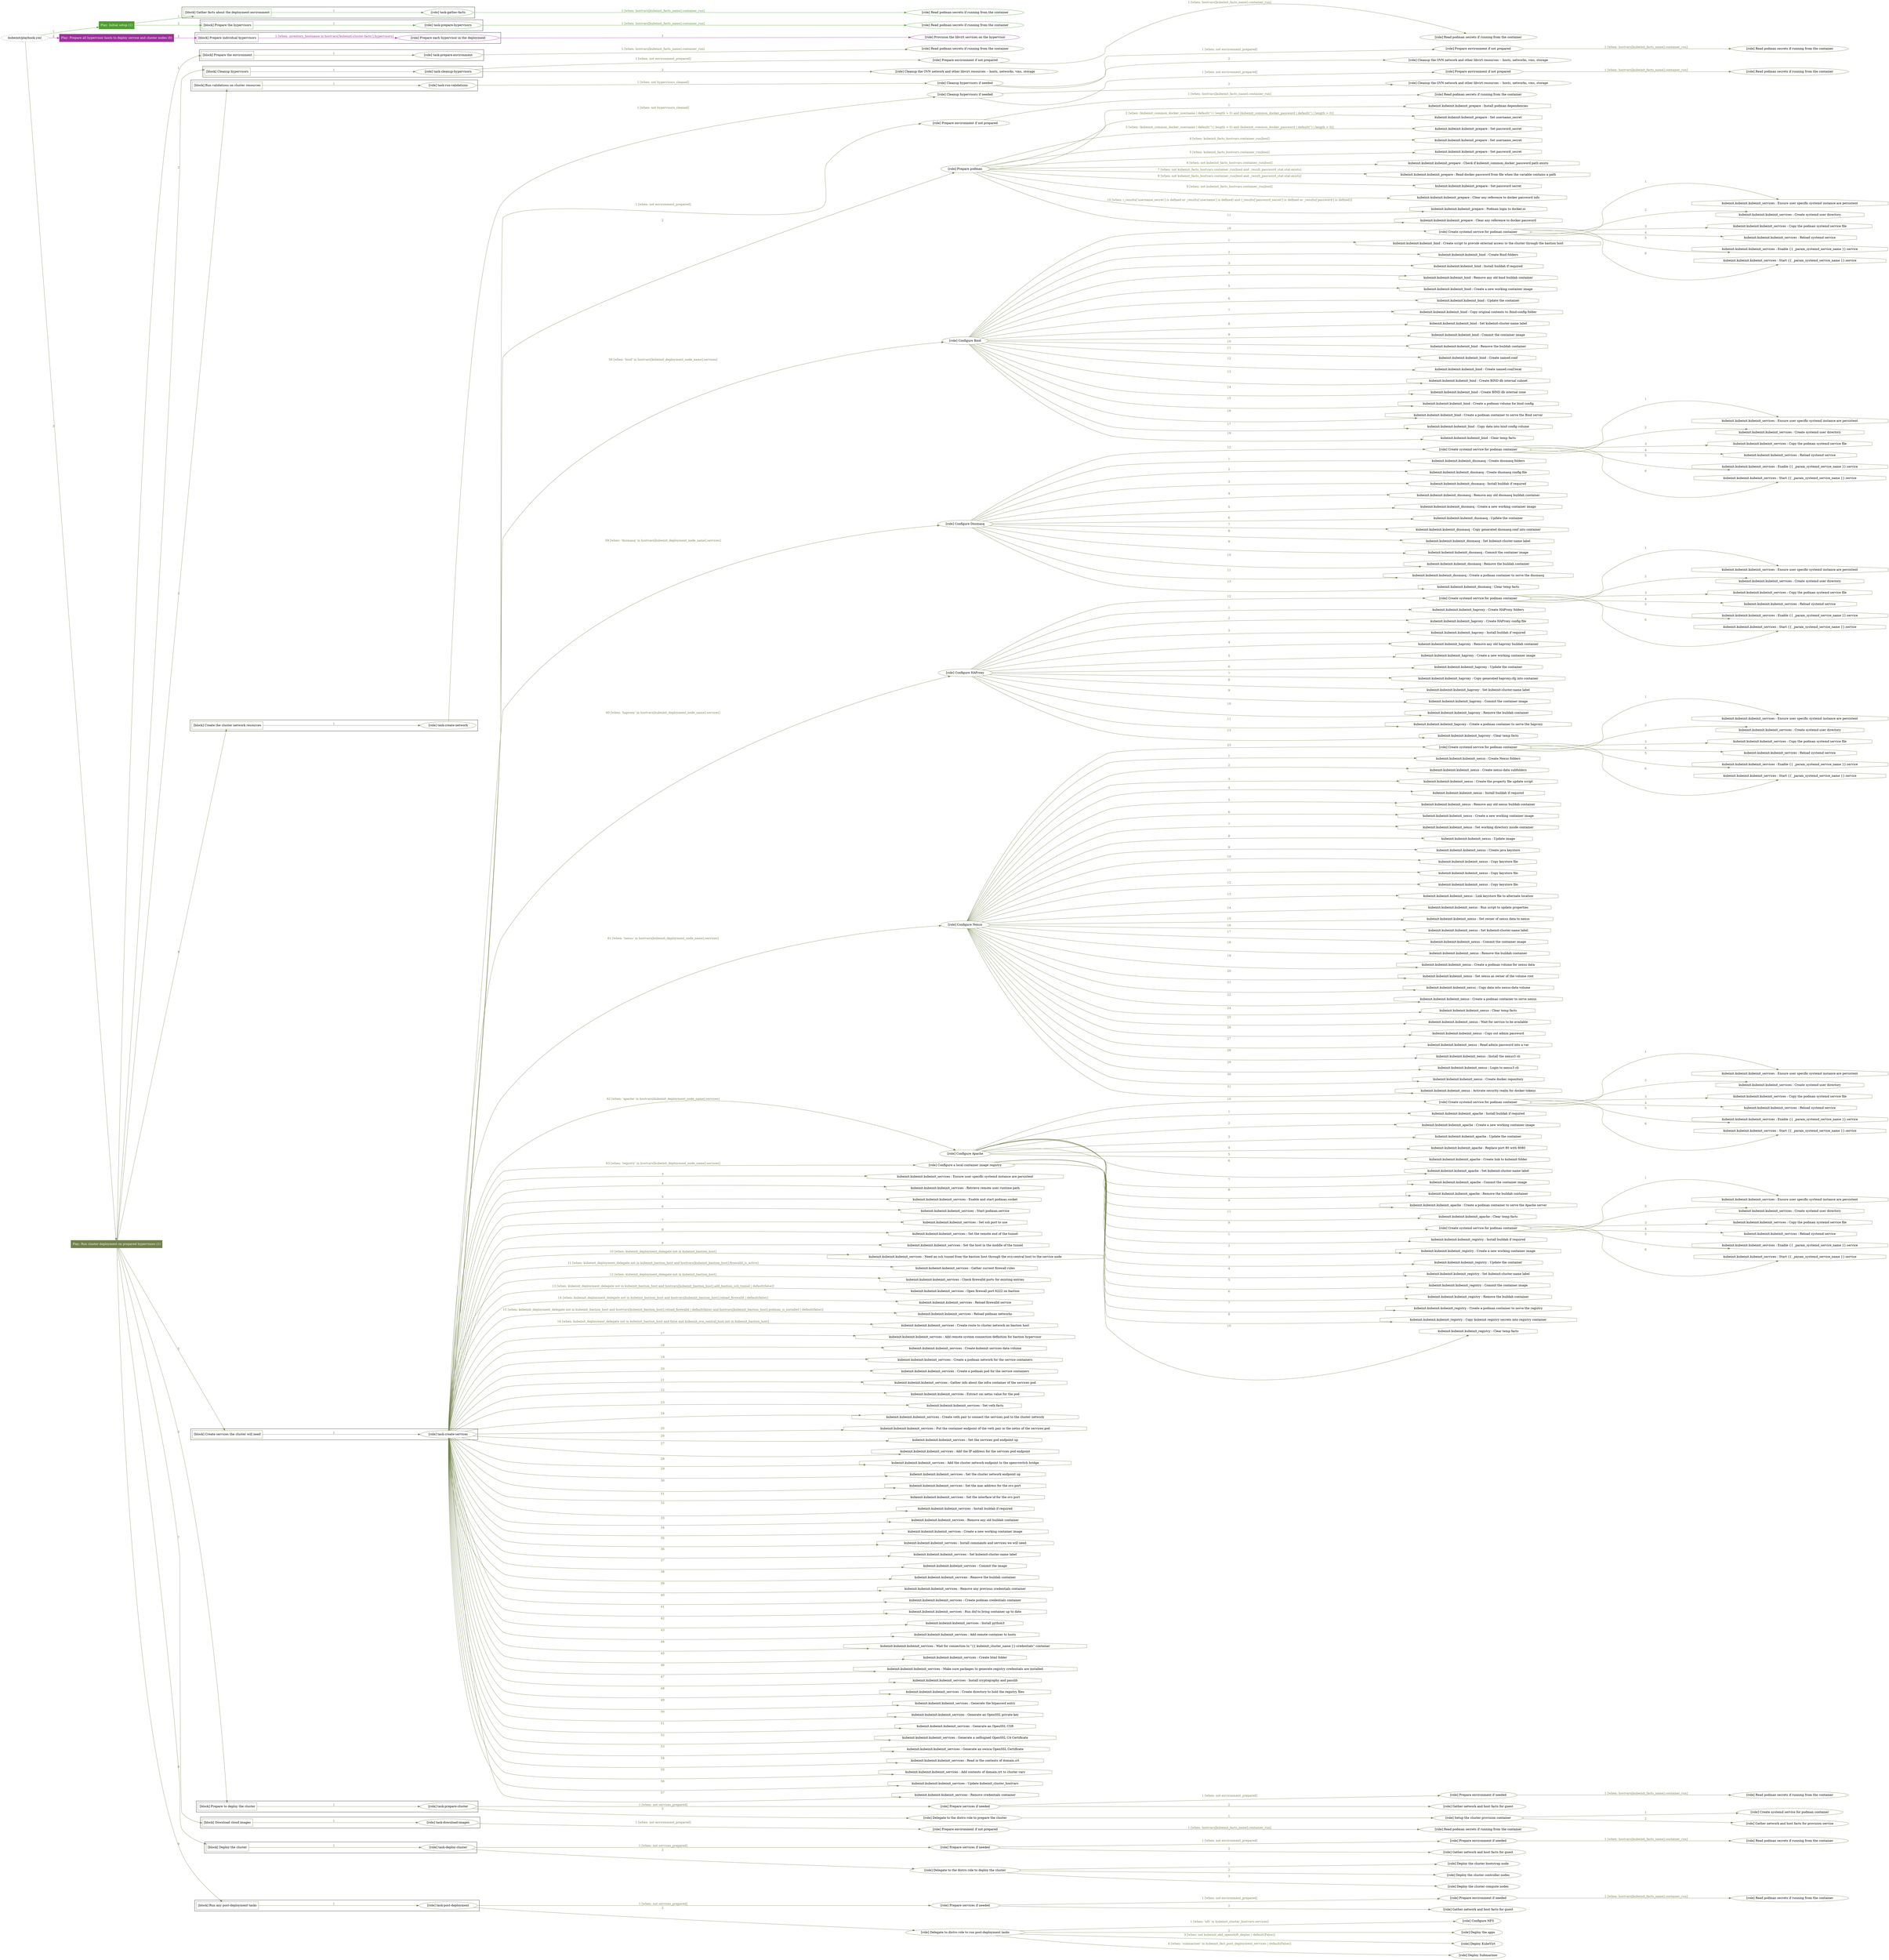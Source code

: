 digraph {
	graph [concentrate=true ordering=in rankdir=LR ratio=fill]
	edge [esep=5 sep=10]
	"kubeinit/playbook.yml" [id=root_node style=dotted]
	play_92ef5347 [label="Play: Initial setup (1)" color="#4f9c30" fontcolor="#ffffff" id=play_92ef5347 shape=box style=filled tooltip=localhost]
	"kubeinit/playbook.yml" -> play_92ef5347 [label="1 " color="#4f9c30" fontcolor="#4f9c30" id=edge_b2c91ffa labeltooltip="1 " tooltip="1 "]
	subgraph "Read podman secrets if running from the container" {
		role_6b85ba1e [label="[role] Read podman secrets if running from the container" color="#4f9c30" id=role_6b85ba1e tooltip="Read podman secrets if running from the container"]
	}
	subgraph "task-gather-facts" {
		role_aae80849 [label="[role] task-gather-facts" color="#4f9c30" id=role_aae80849 tooltip="task-gather-facts"]
		role_aae80849 -> role_6b85ba1e [label="1 [when: hostvars[kubeinit_facts_name].container_run]" color="#4f9c30" fontcolor="#4f9c30" id=edge_ad896b73 labeltooltip="1 [when: hostvars[kubeinit_facts_name].container_run]" tooltip="1 [when: hostvars[kubeinit_facts_name].container_run]"]
	}
	subgraph "Read podman secrets if running from the container" {
		role_26a76d74 [label="[role] Read podman secrets if running from the container" color="#4f9c30" id=role_26a76d74 tooltip="Read podman secrets if running from the container"]
	}
	subgraph "task-prepare-hypervisors" {
		role_c8b7c680 [label="[role] task-prepare-hypervisors" color="#4f9c30" id=role_c8b7c680 tooltip="task-prepare-hypervisors"]
		role_c8b7c680 -> role_26a76d74 [label="1 [when: hostvars[kubeinit_facts_name].container_run]" color="#4f9c30" fontcolor="#4f9c30" id=edge_cc0aea7b labeltooltip="1 [when: hostvars[kubeinit_facts_name].container_run]" tooltip="1 [when: hostvars[kubeinit_facts_name].container_run]"]
	}
	subgraph "Play: Initial setup (1)" {
		play_92ef5347 -> block_fe25a529 [label=1 color="#4f9c30" fontcolor="#4f9c30" id=edge_ef3a8c0f labeltooltip=1 tooltip=1]
		subgraph cluster_block_fe25a529 {
			block_fe25a529 [label="[block] Gather facts about the deployment environment" color="#4f9c30" id=block_fe25a529 labeltooltip="Gather facts about the deployment environment" shape=box tooltip="Gather facts about the deployment environment"]
			block_fe25a529 -> role_aae80849 [label="1 " color="#4f9c30" fontcolor="#4f9c30" id=edge_5fcfed7e labeltooltip="1 " tooltip="1 "]
		}
		play_92ef5347 -> block_b78a5c3d [label=2 color="#4f9c30" fontcolor="#4f9c30" id=edge_5371c68e labeltooltip=2 tooltip=2]
		subgraph cluster_block_b78a5c3d {
			block_b78a5c3d [label="[block] Prepare the hypervisors" color="#4f9c30" id=block_b78a5c3d labeltooltip="Prepare the hypervisors" shape=box tooltip="Prepare the hypervisors"]
			block_b78a5c3d -> role_c8b7c680 [label="1 " color="#4f9c30" fontcolor="#4f9c30" id=edge_1deb9a00 labeltooltip="1 " tooltip="1 "]
		}
	}
	play_7abea9e0 [label="Play: Prepare all hypervisor hosts to deploy service and cluster nodes (0)" color="#9b319b" fontcolor="#ffffff" id=play_7abea9e0 shape=box style=filled tooltip="Play: Prepare all hypervisor hosts to deploy service and cluster nodes (0)"]
	"kubeinit/playbook.yml" -> play_7abea9e0 [label="2 " color="#9b319b" fontcolor="#9b319b" id=edge_5843a3f4 labeltooltip="2 " tooltip="2 "]
	subgraph "Provision the libvirt services on the hypervisor" {
		role_579adcff [label="[role] Provision the libvirt services on the hypervisor" color="#9b319b" id=role_579adcff tooltip="Provision the libvirt services on the hypervisor"]
	}
	subgraph "Prepare each hypervisor in the deployment" {
		role_d07b083b [label="[role] Prepare each hypervisor in the deployment" color="#9b319b" id=role_d07b083b tooltip="Prepare each hypervisor in the deployment"]
		role_d07b083b -> role_579adcff [label="1 " color="#9b319b" fontcolor="#9b319b" id=edge_fe1341da labeltooltip="1 " tooltip="1 "]
	}
	subgraph "Play: Prepare all hypervisor hosts to deploy service and cluster nodes (0)" {
		play_7abea9e0 -> block_966acc76 [label=1 color="#9b319b" fontcolor="#9b319b" id=edge_9cc1f9af labeltooltip=1 tooltip=1]
		subgraph cluster_block_966acc76 {
			block_966acc76 [label="[block] Prepare individual hypervisors" color="#9b319b" id=block_966acc76 labeltooltip="Prepare individual hypervisors" shape=box tooltip="Prepare individual hypervisors"]
			block_966acc76 -> role_d07b083b [label="1 [when: inventory_hostname in hostvars['kubeinit-cluster-facts'].hypervisors]" color="#9b319b" fontcolor="#9b319b" id=edge_70e93020 labeltooltip="1 [when: inventory_hostname in hostvars['kubeinit-cluster-facts'].hypervisors]" tooltip="1 [when: inventory_hostname in hostvars['kubeinit-cluster-facts'].hypervisors]"]
		}
	}
	play_a263099f [label="Play: Run cluster deployment on prepared hypervisors (1)" color="#72814b" fontcolor="#ffffff" id=play_a263099f shape=box style=filled tooltip=localhost]
	"kubeinit/playbook.yml" -> play_a263099f [label="3 " color="#72814b" fontcolor="#72814b" id=edge_6defc910 labeltooltip="3 " tooltip="3 "]
	subgraph "Read podman secrets if running from the container" {
		role_b53963e9 [label="[role] Read podman secrets if running from the container" color="#72814b" id=role_b53963e9 tooltip="Read podman secrets if running from the container"]
	}
	subgraph "task-prepare-environment" {
		role_44451553 [label="[role] task-prepare-environment" color="#72814b" id=role_44451553 tooltip="task-prepare-environment"]
		role_44451553 -> role_b53963e9 [label="1 [when: hostvars[kubeinit_facts_name].container_run]" color="#72814b" fontcolor="#72814b" id=edge_0fc60d4f labeltooltip="1 [when: hostvars[kubeinit_facts_name].container_run]" tooltip="1 [when: hostvars[kubeinit_facts_name].container_run]"]
	}
	subgraph "Read podman secrets if running from the container" {
		role_8c0cf385 [label="[role] Read podman secrets if running from the container" color="#72814b" id=role_8c0cf385 tooltip="Read podman secrets if running from the container"]
	}
	subgraph "Prepare environment if not prepared" {
		role_d8e9b83b [label="[role] Prepare environment if not prepared" color="#72814b" id=role_d8e9b83b tooltip="Prepare environment if not prepared"]
		role_d8e9b83b -> role_8c0cf385 [label="1 [when: hostvars[kubeinit_facts_name].container_run]" color="#72814b" fontcolor="#72814b" id=edge_cf52ec94 labeltooltip="1 [when: hostvars[kubeinit_facts_name].container_run]" tooltip="1 [when: hostvars[kubeinit_facts_name].container_run]"]
	}
	subgraph "Cleanup the OVN network and other libvirt resources -- hosts, networks, vms, storage" {
		role_58a3fcfe [label="[role] Cleanup the OVN network and other libvirt resources -- hosts, networks, vms, storage" color="#72814b" id=role_58a3fcfe tooltip="Cleanup the OVN network and other libvirt resources -- hosts, networks, vms, storage"]
	}
	subgraph "task-cleanup-hypervisors" {
		role_f08f8eb0 [label="[role] task-cleanup-hypervisors" color="#72814b" id=role_f08f8eb0 tooltip="task-cleanup-hypervisors"]
		role_f08f8eb0 -> role_d8e9b83b [label="1 [when: not environment_prepared]" color="#72814b" fontcolor="#72814b" id=edge_ec330487 labeltooltip="1 [when: not environment_prepared]" tooltip="1 [when: not environment_prepared]"]
		role_f08f8eb0 -> role_58a3fcfe [label="2 " color="#72814b" fontcolor="#72814b" id=edge_6cb7965d labeltooltip="2 " tooltip="2 "]
	}
	subgraph "Read podman secrets if running from the container" {
		role_dfd0b9f6 [label="[role] Read podman secrets if running from the container" color="#72814b" id=role_dfd0b9f6 tooltip="Read podman secrets if running from the container"]
	}
	subgraph "Prepare environment if not prepared" {
		role_92611fc1 [label="[role] Prepare environment if not prepared" color="#72814b" id=role_92611fc1 tooltip="Prepare environment if not prepared"]
		role_92611fc1 -> role_dfd0b9f6 [label="1 [when: hostvars[kubeinit_facts_name].container_run]" color="#72814b" fontcolor="#72814b" id=edge_2c36a784 labeltooltip="1 [when: hostvars[kubeinit_facts_name].container_run]" tooltip="1 [when: hostvars[kubeinit_facts_name].container_run]"]
	}
	subgraph "Cleanup the OVN network and other libvirt resources -- hosts, networks, vms, storage" {
		role_329afe5e [label="[role] Cleanup the OVN network and other libvirt resources -- hosts, networks, vms, storage" color="#72814b" id=role_329afe5e tooltip="Cleanup the OVN network and other libvirt resources -- hosts, networks, vms, storage"]
	}
	subgraph "Cleanup hypervisors if needed" {
		role_7b645edb [label="[role] Cleanup hypervisors if needed" color="#72814b" id=role_7b645edb tooltip="Cleanup hypervisors if needed"]
		role_7b645edb -> role_92611fc1 [label="1 [when: not environment_prepared]" color="#72814b" fontcolor="#72814b" id=edge_03c6f786 labeltooltip="1 [when: not environment_prepared]" tooltip="1 [when: not environment_prepared]"]
		role_7b645edb -> role_329afe5e [label="2 " color="#72814b" fontcolor="#72814b" id=edge_499a2d79 labeltooltip="2 " tooltip="2 "]
	}
	subgraph "task-run-validations" {
		role_47df9b89 [label="[role] task-run-validations" color="#72814b" id=role_47df9b89 tooltip="task-run-validations"]
		role_47df9b89 -> role_7b645edb [label="1 [when: not hypervisors_cleaned]" color="#72814b" fontcolor="#72814b" id=edge_07f0507a labeltooltip="1 [when: not hypervisors_cleaned]" tooltip="1 [when: not hypervisors_cleaned]"]
	}
	subgraph "Read podman secrets if running from the container" {
		role_53b6e426 [label="[role] Read podman secrets if running from the container" color="#72814b" id=role_53b6e426 tooltip="Read podman secrets if running from the container"]
	}
	subgraph "Prepare environment if not prepared" {
		role_33ce48d9 [label="[role] Prepare environment if not prepared" color="#72814b" id=role_33ce48d9 tooltip="Prepare environment if not prepared"]
		role_33ce48d9 -> role_53b6e426 [label="1 [when: hostvars[kubeinit_facts_name].container_run]" color="#72814b" fontcolor="#72814b" id=edge_dbb601b0 labeltooltip="1 [when: hostvars[kubeinit_facts_name].container_run]" tooltip="1 [when: hostvars[kubeinit_facts_name].container_run]"]
	}
	subgraph "Cleanup the OVN network and other libvirt resources -- hosts, networks, vms, storage" {
		role_4d91e8d1 [label="[role] Cleanup the OVN network and other libvirt resources -- hosts, networks, vms, storage" color="#72814b" id=role_4d91e8d1 tooltip="Cleanup the OVN network and other libvirt resources -- hosts, networks, vms, storage"]
	}
	subgraph "Cleanup hypervisors if needed" {
		role_d2697da1 [label="[role] Cleanup hypervisors if needed" color="#72814b" id=role_d2697da1 tooltip="Cleanup hypervisors if needed"]
		role_d2697da1 -> role_33ce48d9 [label="1 [when: not environment_prepared]" color="#72814b" fontcolor="#72814b" id=edge_1fa1b00e labeltooltip="1 [when: not environment_prepared]" tooltip="1 [when: not environment_prepared]"]
		role_d2697da1 -> role_4d91e8d1 [label="2 " color="#72814b" fontcolor="#72814b" id=edge_f2a9a287 labeltooltip="2 " tooltip="2 "]
	}
	subgraph "task-create-network" {
		role_a4734592 [label="[role] task-create-network" color="#72814b" id=role_a4734592 tooltip="task-create-network"]
		role_a4734592 -> role_d2697da1 [label="1 [when: not hypervisors_cleaned]" color="#72814b" fontcolor="#72814b" id=edge_939be9c1 labeltooltip="1 [when: not hypervisors_cleaned]" tooltip="1 [when: not hypervisors_cleaned]"]
	}
	subgraph "Read podman secrets if running from the container" {
		role_2c24ee42 [label="[role] Read podman secrets if running from the container" color="#72814b" id=role_2c24ee42 tooltip="Read podman secrets if running from the container"]
	}
	subgraph "Prepare environment if not prepared" {
		role_c39875e0 [label="[role] Prepare environment if not prepared" color="#72814b" id=role_c39875e0 tooltip="Prepare environment if not prepared"]
		role_c39875e0 -> role_2c24ee42 [label="1 [when: hostvars[kubeinit_facts_name].container_run]" color="#72814b" fontcolor="#72814b" id=edge_213dc06c labeltooltip="1 [when: hostvars[kubeinit_facts_name].container_run]" tooltip="1 [when: hostvars[kubeinit_facts_name].container_run]"]
	}
	subgraph "Prepare podman" {
		role_f8b1b92e [label="[role] Prepare podman" color="#72814b" id=role_f8b1b92e tooltip="Prepare podman"]
		task_845f2bd4 [label="kubeinit.kubeinit.kubeinit_prepare : Install podman dependencies" color="#72814b" id=task_845f2bd4 shape=octagon tooltip="kubeinit.kubeinit.kubeinit_prepare : Install podman dependencies"]
		role_f8b1b92e -> task_845f2bd4 [label="1 " color="#72814b" fontcolor="#72814b" id=edge_343f0271 labeltooltip="1 " tooltip="1 "]
		task_5ca67043 [label="kubeinit.kubeinit.kubeinit_prepare : Set username_secret" color="#72814b" id=task_5ca67043 shape=octagon tooltip="kubeinit.kubeinit.kubeinit_prepare : Set username_secret"]
		role_f8b1b92e -> task_5ca67043 [label="2 [when: (kubeinit_common_docker_username | default('') | length > 0) and (kubeinit_common_docker_password | default('') | length > 0)]" color="#72814b" fontcolor="#72814b" id=edge_a94cdd49 labeltooltip="2 [when: (kubeinit_common_docker_username | default('') | length > 0) and (kubeinit_common_docker_password | default('') | length > 0)]" tooltip="2 [when: (kubeinit_common_docker_username | default('') | length > 0) and (kubeinit_common_docker_password | default('') | length > 0)]"]
		task_39dc1d7c [label="kubeinit.kubeinit.kubeinit_prepare : Set password_secret" color="#72814b" id=task_39dc1d7c shape=octagon tooltip="kubeinit.kubeinit.kubeinit_prepare : Set password_secret"]
		role_f8b1b92e -> task_39dc1d7c [label="3 [when: (kubeinit_common_docker_username | default('') | length > 0) and (kubeinit_common_docker_password | default('') | length > 0)]" color="#72814b" fontcolor="#72814b" id=edge_5ae7158f labeltooltip="3 [when: (kubeinit_common_docker_username | default('') | length > 0) and (kubeinit_common_docker_password | default('') | length > 0)]" tooltip="3 [when: (kubeinit_common_docker_username | default('') | length > 0) and (kubeinit_common_docker_password | default('') | length > 0)]"]
		task_7c87836a [label="kubeinit.kubeinit.kubeinit_prepare : Set username_secret" color="#72814b" id=task_7c87836a shape=octagon tooltip="kubeinit.kubeinit.kubeinit_prepare : Set username_secret"]
		role_f8b1b92e -> task_7c87836a [label="4 [when: kubeinit_facts_hostvars.container_run|bool]" color="#72814b" fontcolor="#72814b" id=edge_fb51f757 labeltooltip="4 [when: kubeinit_facts_hostvars.container_run|bool]" tooltip="4 [when: kubeinit_facts_hostvars.container_run|bool]"]
		task_b55ffad0 [label="kubeinit.kubeinit.kubeinit_prepare : Set password_secret" color="#72814b" id=task_b55ffad0 shape=octagon tooltip="kubeinit.kubeinit.kubeinit_prepare : Set password_secret"]
		role_f8b1b92e -> task_b55ffad0 [label="5 [when: kubeinit_facts_hostvars.container_run|bool]" color="#72814b" fontcolor="#72814b" id=edge_90ea35c1 labeltooltip="5 [when: kubeinit_facts_hostvars.container_run|bool]" tooltip="5 [when: kubeinit_facts_hostvars.container_run|bool]"]
		task_edf46d0a [label="kubeinit.kubeinit.kubeinit_prepare : Check if kubeinit_common_docker_password path exists" color="#72814b" id=task_edf46d0a shape=octagon tooltip="kubeinit.kubeinit.kubeinit_prepare : Check if kubeinit_common_docker_password path exists"]
		role_f8b1b92e -> task_edf46d0a [label="6 [when: not kubeinit_facts_hostvars.container_run|bool]" color="#72814b" fontcolor="#72814b" id=edge_82d2d0d9 labeltooltip="6 [when: not kubeinit_facts_hostvars.container_run|bool]" tooltip="6 [when: not kubeinit_facts_hostvars.container_run|bool]"]
		task_993e37d7 [label="kubeinit.kubeinit.kubeinit_prepare : Read docker password from file when the variable contains a path" color="#72814b" id=task_993e37d7 shape=octagon tooltip="kubeinit.kubeinit.kubeinit_prepare : Read docker password from file when the variable contains a path"]
		role_f8b1b92e -> task_993e37d7 [label="7 [when: not kubeinit_facts_hostvars.container_run|bool and _result_password_stat.stat.exists]" color="#72814b" fontcolor="#72814b" id=edge_eb4f798b labeltooltip="7 [when: not kubeinit_facts_hostvars.container_run|bool and _result_password_stat.stat.exists]" tooltip="7 [when: not kubeinit_facts_hostvars.container_run|bool and _result_password_stat.stat.exists]"]
		task_df2175c7 [label="kubeinit.kubeinit.kubeinit_prepare : Set password secret" color="#72814b" id=task_df2175c7 shape=octagon tooltip="kubeinit.kubeinit.kubeinit_prepare : Set password secret"]
		role_f8b1b92e -> task_df2175c7 [label="8 [when: not kubeinit_facts_hostvars.container_run|bool and _result_password_stat.stat.exists]" color="#72814b" fontcolor="#72814b" id=edge_0866fa6a labeltooltip="8 [when: not kubeinit_facts_hostvars.container_run|bool and _result_password_stat.stat.exists]" tooltip="8 [when: not kubeinit_facts_hostvars.container_run|bool and _result_password_stat.stat.exists]"]
		task_9870186f [label="kubeinit.kubeinit.kubeinit_prepare : Clear any reference to docker password info" color="#72814b" id=task_9870186f shape=octagon tooltip="kubeinit.kubeinit.kubeinit_prepare : Clear any reference to docker password info"]
		role_f8b1b92e -> task_9870186f [label="9 [when: not kubeinit_facts_hostvars.container_run|bool]" color="#72814b" fontcolor="#72814b" id=edge_76213df9 labeltooltip="9 [when: not kubeinit_facts_hostvars.container_run|bool]" tooltip="9 [when: not kubeinit_facts_hostvars.container_run|bool]"]
		task_97a02728 [label="kubeinit.kubeinit.kubeinit_prepare : Podman login to docker.io" color="#72814b" id=task_97a02728 shape=octagon tooltip="kubeinit.kubeinit.kubeinit_prepare : Podman login to docker.io"]
		role_f8b1b92e -> task_97a02728 [label="10 [when: (_results['username_secret'] is defined or _results['username'] is defined) and (_results['password_secret'] is defined or _results['password'] is defined)]" color="#72814b" fontcolor="#72814b" id=edge_5165797b labeltooltip="10 [when: (_results['username_secret'] is defined or _results['username'] is defined) and (_results['password_secret'] is defined or _results['password'] is defined)]" tooltip="10 [when: (_results['username_secret'] is defined or _results['username'] is defined) and (_results['password_secret'] is defined or _results['password'] is defined)]"]
		task_c225cb93 [label="kubeinit.kubeinit.kubeinit_prepare : Clear any reference to docker password" color="#72814b" id=task_c225cb93 shape=octagon tooltip="kubeinit.kubeinit.kubeinit_prepare : Clear any reference to docker password"]
		role_f8b1b92e -> task_c225cb93 [label="11 " color="#72814b" fontcolor="#72814b" id=edge_3b21272c labeltooltip="11 " tooltip="11 "]
	}
	subgraph "Create systemd service for podman container" {
		role_45df08ca [label="[role] Create systemd service for podman container" color="#72814b" id=role_45df08ca tooltip="Create systemd service for podman container"]
		task_ecc484d9 [label="kubeinit.kubeinit.kubeinit_services : Ensure user specific systemd instance are persistent" color="#72814b" id=task_ecc484d9 shape=octagon tooltip="kubeinit.kubeinit.kubeinit_services : Ensure user specific systemd instance are persistent"]
		role_45df08ca -> task_ecc484d9 [label="1 " color="#72814b" fontcolor="#72814b" id=edge_defc5bd1 labeltooltip="1 " tooltip="1 "]
		task_296a2013 [label="kubeinit.kubeinit.kubeinit_services : Create systemd user directory" color="#72814b" id=task_296a2013 shape=octagon tooltip="kubeinit.kubeinit.kubeinit_services : Create systemd user directory"]
		role_45df08ca -> task_296a2013 [label="2 " color="#72814b" fontcolor="#72814b" id=edge_bbc056b9 labeltooltip="2 " tooltip="2 "]
		task_302e9b72 [label="kubeinit.kubeinit.kubeinit_services : Copy the podman systemd service file" color="#72814b" id=task_302e9b72 shape=octagon tooltip="kubeinit.kubeinit.kubeinit_services : Copy the podman systemd service file"]
		role_45df08ca -> task_302e9b72 [label="3 " color="#72814b" fontcolor="#72814b" id=edge_196a0d92 labeltooltip="3 " tooltip="3 "]
		task_5ffd858f [label="kubeinit.kubeinit.kubeinit_services : Reload systemd service" color="#72814b" id=task_5ffd858f shape=octagon tooltip="kubeinit.kubeinit.kubeinit_services : Reload systemd service"]
		role_45df08ca -> task_5ffd858f [label="4 " color="#72814b" fontcolor="#72814b" id=edge_b4ec76a1 labeltooltip="4 " tooltip="4 "]
		task_b3db487f [label="kubeinit.kubeinit.kubeinit_services : Enable {{ _param_systemd_service_name }}.service" color="#72814b" id=task_b3db487f shape=octagon tooltip="kubeinit.kubeinit.kubeinit_services : Enable {{ _param_systemd_service_name }}.service"]
		role_45df08ca -> task_b3db487f [label="5 " color="#72814b" fontcolor="#72814b" id=edge_8f8a5fba labeltooltip="5 " tooltip="5 "]
		task_d7993192 [label="kubeinit.kubeinit.kubeinit_services : Start {{ _param_systemd_service_name }}.service" color="#72814b" id=task_d7993192 shape=octagon tooltip="kubeinit.kubeinit.kubeinit_services : Start {{ _param_systemd_service_name }}.service"]
		role_45df08ca -> task_d7993192 [label="6 " color="#72814b" fontcolor="#72814b" id=edge_81611d3a labeltooltip="6 " tooltip="6 "]
	}
	subgraph "Configure Bind" {
		role_dc1eec03 [label="[role] Configure Bind" color="#72814b" id=role_dc1eec03 tooltip="Configure Bind"]
		task_2d3c5fd3 [label="kubeinit.kubeinit.kubeinit_bind : Create script to provide external access to the cluster through the bastion host" color="#72814b" id=task_2d3c5fd3 shape=octagon tooltip="kubeinit.kubeinit.kubeinit_bind : Create script to provide external access to the cluster through the bastion host"]
		role_dc1eec03 -> task_2d3c5fd3 [label="1 " color="#72814b" fontcolor="#72814b" id=edge_1f8a281a labeltooltip="1 " tooltip="1 "]
		task_e6f17260 [label="kubeinit.kubeinit.kubeinit_bind : Create Bind folders" color="#72814b" id=task_e6f17260 shape=octagon tooltip="kubeinit.kubeinit.kubeinit_bind : Create Bind folders"]
		role_dc1eec03 -> task_e6f17260 [label="2 " color="#72814b" fontcolor="#72814b" id=edge_876f5399 labeltooltip="2 " tooltip="2 "]
		task_fb4f6425 [label="kubeinit.kubeinit.kubeinit_bind : Install buildah if required" color="#72814b" id=task_fb4f6425 shape=octagon tooltip="kubeinit.kubeinit.kubeinit_bind : Install buildah if required"]
		role_dc1eec03 -> task_fb4f6425 [label="3 " color="#72814b" fontcolor="#72814b" id=edge_f2d7147b labeltooltip="3 " tooltip="3 "]
		task_1ac839a4 [label="kubeinit.kubeinit.kubeinit_bind : Remove any old bind buildah container" color="#72814b" id=task_1ac839a4 shape=octagon tooltip="kubeinit.kubeinit.kubeinit_bind : Remove any old bind buildah container"]
		role_dc1eec03 -> task_1ac839a4 [label="4 " color="#72814b" fontcolor="#72814b" id=edge_7258cf6b labeltooltip="4 " tooltip="4 "]
		task_aaf3e804 [label="kubeinit.kubeinit.kubeinit_bind : Create a new working container image" color="#72814b" id=task_aaf3e804 shape=octagon tooltip="kubeinit.kubeinit.kubeinit_bind : Create a new working container image"]
		role_dc1eec03 -> task_aaf3e804 [label="5 " color="#72814b" fontcolor="#72814b" id=edge_c7f409af labeltooltip="5 " tooltip="5 "]
		task_391ff72f [label="kubeinit.kubeinit.kubeinit_bind : Update the container" color="#72814b" id=task_391ff72f shape=octagon tooltip="kubeinit.kubeinit.kubeinit_bind : Update the container"]
		role_dc1eec03 -> task_391ff72f [label="6 " color="#72814b" fontcolor="#72814b" id=edge_1bae4d14 labeltooltip="6 " tooltip="6 "]
		task_44d5eaa0 [label="kubeinit.kubeinit.kubeinit_bind : Copy original contents to /bind-config folder" color="#72814b" id=task_44d5eaa0 shape=octagon tooltip="kubeinit.kubeinit.kubeinit_bind : Copy original contents to /bind-config folder"]
		role_dc1eec03 -> task_44d5eaa0 [label="7 " color="#72814b" fontcolor="#72814b" id=edge_2a56cadc labeltooltip="7 " tooltip="7 "]
		task_9c13fda4 [label="kubeinit.kubeinit.kubeinit_bind : Set kubeinit-cluster-name label" color="#72814b" id=task_9c13fda4 shape=octagon tooltip="kubeinit.kubeinit.kubeinit_bind : Set kubeinit-cluster-name label"]
		role_dc1eec03 -> task_9c13fda4 [label="8 " color="#72814b" fontcolor="#72814b" id=edge_8ace6f4c labeltooltip="8 " tooltip="8 "]
		task_7e3d2671 [label="kubeinit.kubeinit.kubeinit_bind : Commit the container image" color="#72814b" id=task_7e3d2671 shape=octagon tooltip="kubeinit.kubeinit.kubeinit_bind : Commit the container image"]
		role_dc1eec03 -> task_7e3d2671 [label="9 " color="#72814b" fontcolor="#72814b" id=edge_8a3aefe1 labeltooltip="9 " tooltip="9 "]
		task_8cf7cd09 [label="kubeinit.kubeinit.kubeinit_bind : Remove the buildah container" color="#72814b" id=task_8cf7cd09 shape=octagon tooltip="kubeinit.kubeinit.kubeinit_bind : Remove the buildah container"]
		role_dc1eec03 -> task_8cf7cd09 [label="10 " color="#72814b" fontcolor="#72814b" id=edge_4d7a3cb9 labeltooltip="10 " tooltip="10 "]
		task_984441ac [label="kubeinit.kubeinit.kubeinit_bind : Create named.conf" color="#72814b" id=task_984441ac shape=octagon tooltip="kubeinit.kubeinit.kubeinit_bind : Create named.conf"]
		role_dc1eec03 -> task_984441ac [label="11 " color="#72814b" fontcolor="#72814b" id=edge_1f078638 labeltooltip="11 " tooltip="11 "]
		task_52eeed0d [label="kubeinit.kubeinit.kubeinit_bind : Create named.conf.local" color="#72814b" id=task_52eeed0d shape=octagon tooltip="kubeinit.kubeinit.kubeinit_bind : Create named.conf.local"]
		role_dc1eec03 -> task_52eeed0d [label="12 " color="#72814b" fontcolor="#72814b" id=edge_0205499d labeltooltip="12 " tooltip="12 "]
		task_ca7a3597 [label="kubeinit.kubeinit.kubeinit_bind : Create BIND db internal subnet" color="#72814b" id=task_ca7a3597 shape=octagon tooltip="kubeinit.kubeinit.kubeinit_bind : Create BIND db internal subnet"]
		role_dc1eec03 -> task_ca7a3597 [label="13 " color="#72814b" fontcolor="#72814b" id=edge_e987a899 labeltooltip="13 " tooltip="13 "]
		task_13ff1e0b [label="kubeinit.kubeinit.kubeinit_bind : Create BIND db internal zone" color="#72814b" id=task_13ff1e0b shape=octagon tooltip="kubeinit.kubeinit.kubeinit_bind : Create BIND db internal zone"]
		role_dc1eec03 -> task_13ff1e0b [label="14 " color="#72814b" fontcolor="#72814b" id=edge_0e3902c3 labeltooltip="14 " tooltip="14 "]
		task_1ca3b0a0 [label="kubeinit.kubeinit.kubeinit_bind : Create a podman volume for bind config" color="#72814b" id=task_1ca3b0a0 shape=octagon tooltip="kubeinit.kubeinit.kubeinit_bind : Create a podman volume for bind config"]
		role_dc1eec03 -> task_1ca3b0a0 [label="15 " color="#72814b" fontcolor="#72814b" id=edge_4e8e4984 labeltooltip="15 " tooltip="15 "]
		task_411c306e [label="kubeinit.kubeinit.kubeinit_bind : Create a podman container to serve the Bind server" color="#72814b" id=task_411c306e shape=octagon tooltip="kubeinit.kubeinit.kubeinit_bind : Create a podman container to serve the Bind server"]
		role_dc1eec03 -> task_411c306e [label="16 " color="#72814b" fontcolor="#72814b" id=edge_52e6ac1c labeltooltip="16 " tooltip="16 "]
		task_1f597bc9 [label="kubeinit.kubeinit.kubeinit_bind : Copy data into bind config volume" color="#72814b" id=task_1f597bc9 shape=octagon tooltip="kubeinit.kubeinit.kubeinit_bind : Copy data into bind config volume"]
		role_dc1eec03 -> task_1f597bc9 [label="17 " color="#72814b" fontcolor="#72814b" id=edge_51430ec1 labeltooltip="17 " tooltip="17 "]
		role_dc1eec03 -> role_45df08ca [label="18 " color="#72814b" fontcolor="#72814b" id=edge_db5e3e59 labeltooltip="18 " tooltip="18 "]
		task_24fd0390 [label="kubeinit.kubeinit.kubeinit_bind : Clear temp facts" color="#72814b" id=task_24fd0390 shape=octagon tooltip="kubeinit.kubeinit.kubeinit_bind : Clear temp facts"]
		role_dc1eec03 -> task_24fd0390 [label="19 " color="#72814b" fontcolor="#72814b" id=edge_552afff0 labeltooltip="19 " tooltip="19 "]
	}
	subgraph "Create systemd service for podman container" {
		role_2ea6a8d3 [label="[role] Create systemd service for podman container" color="#72814b" id=role_2ea6a8d3 tooltip="Create systemd service for podman container"]
		task_1bc3b59e [label="kubeinit.kubeinit.kubeinit_services : Ensure user specific systemd instance are persistent" color="#72814b" id=task_1bc3b59e shape=octagon tooltip="kubeinit.kubeinit.kubeinit_services : Ensure user specific systemd instance are persistent"]
		role_2ea6a8d3 -> task_1bc3b59e [label="1 " color="#72814b" fontcolor="#72814b" id=edge_3e4043ee labeltooltip="1 " tooltip="1 "]
		task_377b7f0e [label="kubeinit.kubeinit.kubeinit_services : Create systemd user directory" color="#72814b" id=task_377b7f0e shape=octagon tooltip="kubeinit.kubeinit.kubeinit_services : Create systemd user directory"]
		role_2ea6a8d3 -> task_377b7f0e [label="2 " color="#72814b" fontcolor="#72814b" id=edge_f6a8047d labeltooltip="2 " tooltip="2 "]
		task_9ef1049b [label="kubeinit.kubeinit.kubeinit_services : Copy the podman systemd service file" color="#72814b" id=task_9ef1049b shape=octagon tooltip="kubeinit.kubeinit.kubeinit_services : Copy the podman systemd service file"]
		role_2ea6a8d3 -> task_9ef1049b [label="3 " color="#72814b" fontcolor="#72814b" id=edge_ab1b577e labeltooltip="3 " tooltip="3 "]
		task_ff358a20 [label="kubeinit.kubeinit.kubeinit_services : Reload systemd service" color="#72814b" id=task_ff358a20 shape=octagon tooltip="kubeinit.kubeinit.kubeinit_services : Reload systemd service"]
		role_2ea6a8d3 -> task_ff358a20 [label="4 " color="#72814b" fontcolor="#72814b" id=edge_7cbd3569 labeltooltip="4 " tooltip="4 "]
		task_e7f32810 [label="kubeinit.kubeinit.kubeinit_services : Enable {{ _param_systemd_service_name }}.service" color="#72814b" id=task_e7f32810 shape=octagon tooltip="kubeinit.kubeinit.kubeinit_services : Enable {{ _param_systemd_service_name }}.service"]
		role_2ea6a8d3 -> task_e7f32810 [label="5 " color="#72814b" fontcolor="#72814b" id=edge_40dd0ef8 labeltooltip="5 " tooltip="5 "]
		task_89cd7edf [label="kubeinit.kubeinit.kubeinit_services : Start {{ _param_systemd_service_name }}.service" color="#72814b" id=task_89cd7edf shape=octagon tooltip="kubeinit.kubeinit.kubeinit_services : Start {{ _param_systemd_service_name }}.service"]
		role_2ea6a8d3 -> task_89cd7edf [label="6 " color="#72814b" fontcolor="#72814b" id=edge_2bca0aa3 labeltooltip="6 " tooltip="6 "]
	}
	subgraph "Configure Dnsmasq" {
		role_03adf7ea [label="[role] Configure Dnsmasq" color="#72814b" id=role_03adf7ea tooltip="Configure Dnsmasq"]
		task_1b2bf1d4 [label="kubeinit.kubeinit.kubeinit_dnsmasq : Create dnsmasq folders" color="#72814b" id=task_1b2bf1d4 shape=octagon tooltip="kubeinit.kubeinit.kubeinit_dnsmasq : Create dnsmasq folders"]
		role_03adf7ea -> task_1b2bf1d4 [label="1 " color="#72814b" fontcolor="#72814b" id=edge_c2bc07fc labeltooltip="1 " tooltip="1 "]
		task_18e74d80 [label="kubeinit.kubeinit.kubeinit_dnsmasq : Create dnsmasq config file" color="#72814b" id=task_18e74d80 shape=octagon tooltip="kubeinit.kubeinit.kubeinit_dnsmasq : Create dnsmasq config file"]
		role_03adf7ea -> task_18e74d80 [label="2 " color="#72814b" fontcolor="#72814b" id=edge_24fc6b03 labeltooltip="2 " tooltip="2 "]
		task_6aa20c88 [label="kubeinit.kubeinit.kubeinit_dnsmasq : Install buildah if required" color="#72814b" id=task_6aa20c88 shape=octagon tooltip="kubeinit.kubeinit.kubeinit_dnsmasq : Install buildah if required"]
		role_03adf7ea -> task_6aa20c88 [label="3 " color="#72814b" fontcolor="#72814b" id=edge_fc53de8b labeltooltip="3 " tooltip="3 "]
		task_f25ecae4 [label="kubeinit.kubeinit.kubeinit_dnsmasq : Remove any old dnsmasq buildah container" color="#72814b" id=task_f25ecae4 shape=octagon tooltip="kubeinit.kubeinit.kubeinit_dnsmasq : Remove any old dnsmasq buildah container"]
		role_03adf7ea -> task_f25ecae4 [label="4 " color="#72814b" fontcolor="#72814b" id=edge_71793b79 labeltooltip="4 " tooltip="4 "]
		task_e8d80508 [label="kubeinit.kubeinit.kubeinit_dnsmasq : Create a new working container image" color="#72814b" id=task_e8d80508 shape=octagon tooltip="kubeinit.kubeinit.kubeinit_dnsmasq : Create a new working container image"]
		role_03adf7ea -> task_e8d80508 [label="5 " color="#72814b" fontcolor="#72814b" id=edge_1ffca4b9 labeltooltip="5 " tooltip="5 "]
		task_87a1ac9a [label="kubeinit.kubeinit.kubeinit_dnsmasq : Update the container" color="#72814b" id=task_87a1ac9a shape=octagon tooltip="kubeinit.kubeinit.kubeinit_dnsmasq : Update the container"]
		role_03adf7ea -> task_87a1ac9a [label="6 " color="#72814b" fontcolor="#72814b" id=edge_751e987f labeltooltip="6 " tooltip="6 "]
		task_c28db423 [label="kubeinit.kubeinit.kubeinit_dnsmasq : Copy generated dnsmasq.conf into container" color="#72814b" id=task_c28db423 shape=octagon tooltip="kubeinit.kubeinit.kubeinit_dnsmasq : Copy generated dnsmasq.conf into container"]
		role_03adf7ea -> task_c28db423 [label="7 " color="#72814b" fontcolor="#72814b" id=edge_356b9968 labeltooltip="7 " tooltip="7 "]
		task_a39aa0d8 [label="kubeinit.kubeinit.kubeinit_dnsmasq : Set kubeinit-cluster-name label" color="#72814b" id=task_a39aa0d8 shape=octagon tooltip="kubeinit.kubeinit.kubeinit_dnsmasq : Set kubeinit-cluster-name label"]
		role_03adf7ea -> task_a39aa0d8 [label="8 " color="#72814b" fontcolor="#72814b" id=edge_4a5f6d3e labeltooltip="8 " tooltip="8 "]
		task_79d20e1f [label="kubeinit.kubeinit.kubeinit_dnsmasq : Commit the container image" color="#72814b" id=task_79d20e1f shape=octagon tooltip="kubeinit.kubeinit.kubeinit_dnsmasq : Commit the container image"]
		role_03adf7ea -> task_79d20e1f [label="9 " color="#72814b" fontcolor="#72814b" id=edge_43e2359b labeltooltip="9 " tooltip="9 "]
		task_14c7ddb4 [label="kubeinit.kubeinit.kubeinit_dnsmasq : Remove the buildah container" color="#72814b" id=task_14c7ddb4 shape=octagon tooltip="kubeinit.kubeinit.kubeinit_dnsmasq : Remove the buildah container"]
		role_03adf7ea -> task_14c7ddb4 [label="10 " color="#72814b" fontcolor="#72814b" id=edge_5b870296 labeltooltip="10 " tooltip="10 "]
		task_d46b9a78 [label="kubeinit.kubeinit.kubeinit_dnsmasq : Create a podman container to serve the dnsmasq" color="#72814b" id=task_d46b9a78 shape=octagon tooltip="kubeinit.kubeinit.kubeinit_dnsmasq : Create a podman container to serve the dnsmasq"]
		role_03adf7ea -> task_d46b9a78 [label="11 " color="#72814b" fontcolor="#72814b" id=edge_b06e48f9 labeltooltip="11 " tooltip="11 "]
		role_03adf7ea -> role_2ea6a8d3 [label="12 " color="#72814b" fontcolor="#72814b" id=edge_dd8ad7d0 labeltooltip="12 " tooltip="12 "]
		task_b5e5194a [label="kubeinit.kubeinit.kubeinit_dnsmasq : Clear temp facts" color="#72814b" id=task_b5e5194a shape=octagon tooltip="kubeinit.kubeinit.kubeinit_dnsmasq : Clear temp facts"]
		role_03adf7ea -> task_b5e5194a [label="13 " color="#72814b" fontcolor="#72814b" id=edge_a2a3c181 labeltooltip="13 " tooltip="13 "]
	}
	subgraph "Create systemd service for podman container" {
		role_d2fa3138 [label="[role] Create systemd service for podman container" color="#72814b" id=role_d2fa3138 tooltip="Create systemd service for podman container"]
		task_15b5ab40 [label="kubeinit.kubeinit.kubeinit_services : Ensure user specific systemd instance are persistent" color="#72814b" id=task_15b5ab40 shape=octagon tooltip="kubeinit.kubeinit.kubeinit_services : Ensure user specific systemd instance are persistent"]
		role_d2fa3138 -> task_15b5ab40 [label="1 " color="#72814b" fontcolor="#72814b" id=edge_6d878700 labeltooltip="1 " tooltip="1 "]
		task_cde22173 [label="kubeinit.kubeinit.kubeinit_services : Create systemd user directory" color="#72814b" id=task_cde22173 shape=octagon tooltip="kubeinit.kubeinit.kubeinit_services : Create systemd user directory"]
		role_d2fa3138 -> task_cde22173 [label="2 " color="#72814b" fontcolor="#72814b" id=edge_4f108034 labeltooltip="2 " tooltip="2 "]
		task_9f777821 [label="kubeinit.kubeinit.kubeinit_services : Copy the podman systemd service file" color="#72814b" id=task_9f777821 shape=octagon tooltip="kubeinit.kubeinit.kubeinit_services : Copy the podman systemd service file"]
		role_d2fa3138 -> task_9f777821 [label="3 " color="#72814b" fontcolor="#72814b" id=edge_a6b2991d labeltooltip="3 " tooltip="3 "]
		task_a51c0234 [label="kubeinit.kubeinit.kubeinit_services : Reload systemd service" color="#72814b" id=task_a51c0234 shape=octagon tooltip="kubeinit.kubeinit.kubeinit_services : Reload systemd service"]
		role_d2fa3138 -> task_a51c0234 [label="4 " color="#72814b" fontcolor="#72814b" id=edge_e994a234 labeltooltip="4 " tooltip="4 "]
		task_7fec3bc9 [label="kubeinit.kubeinit.kubeinit_services : Enable {{ _param_systemd_service_name }}.service" color="#72814b" id=task_7fec3bc9 shape=octagon tooltip="kubeinit.kubeinit.kubeinit_services : Enable {{ _param_systemd_service_name }}.service"]
		role_d2fa3138 -> task_7fec3bc9 [label="5 " color="#72814b" fontcolor="#72814b" id=edge_a42e28cb labeltooltip="5 " tooltip="5 "]
		task_898a7cff [label="kubeinit.kubeinit.kubeinit_services : Start {{ _param_systemd_service_name }}.service" color="#72814b" id=task_898a7cff shape=octagon tooltip="kubeinit.kubeinit.kubeinit_services : Start {{ _param_systemd_service_name }}.service"]
		role_d2fa3138 -> task_898a7cff [label="6 " color="#72814b" fontcolor="#72814b" id=edge_6b3736aa labeltooltip="6 " tooltip="6 "]
	}
	subgraph "Configure HAProxy" {
		role_b4b5aa6e [label="[role] Configure HAProxy" color="#72814b" id=role_b4b5aa6e tooltip="Configure HAProxy"]
		task_884ace3f [label="kubeinit.kubeinit.kubeinit_haproxy : Create HAProxy folders" color="#72814b" id=task_884ace3f shape=octagon tooltip="kubeinit.kubeinit.kubeinit_haproxy : Create HAProxy folders"]
		role_b4b5aa6e -> task_884ace3f [label="1 " color="#72814b" fontcolor="#72814b" id=edge_14cc9855 labeltooltip="1 " tooltip="1 "]
		task_7627fcab [label="kubeinit.kubeinit.kubeinit_haproxy : Create HAProxy config file" color="#72814b" id=task_7627fcab shape=octagon tooltip="kubeinit.kubeinit.kubeinit_haproxy : Create HAProxy config file"]
		role_b4b5aa6e -> task_7627fcab [label="2 " color="#72814b" fontcolor="#72814b" id=edge_ed71b9ad labeltooltip="2 " tooltip="2 "]
		task_bc9ecd95 [label="kubeinit.kubeinit.kubeinit_haproxy : Install buildah if required" color="#72814b" id=task_bc9ecd95 shape=octagon tooltip="kubeinit.kubeinit.kubeinit_haproxy : Install buildah if required"]
		role_b4b5aa6e -> task_bc9ecd95 [label="3 " color="#72814b" fontcolor="#72814b" id=edge_c49db907 labeltooltip="3 " tooltip="3 "]
		task_4568df1e [label="kubeinit.kubeinit.kubeinit_haproxy : Remove any old haproxy buildah container" color="#72814b" id=task_4568df1e shape=octagon tooltip="kubeinit.kubeinit.kubeinit_haproxy : Remove any old haproxy buildah container"]
		role_b4b5aa6e -> task_4568df1e [label="4 " color="#72814b" fontcolor="#72814b" id=edge_b0825a63 labeltooltip="4 " tooltip="4 "]
		task_9223ba3f [label="kubeinit.kubeinit.kubeinit_haproxy : Create a new working container image" color="#72814b" id=task_9223ba3f shape=octagon tooltip="kubeinit.kubeinit.kubeinit_haproxy : Create a new working container image"]
		role_b4b5aa6e -> task_9223ba3f [label="5 " color="#72814b" fontcolor="#72814b" id=edge_e38d79f9 labeltooltip="5 " tooltip="5 "]
		task_68f7f635 [label="kubeinit.kubeinit.kubeinit_haproxy : Update the container" color="#72814b" id=task_68f7f635 shape=octagon tooltip="kubeinit.kubeinit.kubeinit_haproxy : Update the container"]
		role_b4b5aa6e -> task_68f7f635 [label="6 " color="#72814b" fontcolor="#72814b" id=edge_d1eb00dd labeltooltip="6 " tooltip="6 "]
		task_65121629 [label="kubeinit.kubeinit.kubeinit_haproxy : Copy generated haproxy.cfg into container" color="#72814b" id=task_65121629 shape=octagon tooltip="kubeinit.kubeinit.kubeinit_haproxy : Copy generated haproxy.cfg into container"]
		role_b4b5aa6e -> task_65121629 [label="7 " color="#72814b" fontcolor="#72814b" id=edge_f2daef42 labeltooltip="7 " tooltip="7 "]
		task_dee2b231 [label="kubeinit.kubeinit.kubeinit_haproxy : Set kubeinit-cluster-name label" color="#72814b" id=task_dee2b231 shape=octagon tooltip="kubeinit.kubeinit.kubeinit_haproxy : Set kubeinit-cluster-name label"]
		role_b4b5aa6e -> task_dee2b231 [label="8 " color="#72814b" fontcolor="#72814b" id=edge_8bed1860 labeltooltip="8 " tooltip="8 "]
		task_22fa7f73 [label="kubeinit.kubeinit.kubeinit_haproxy : Commit the container image" color="#72814b" id=task_22fa7f73 shape=octagon tooltip="kubeinit.kubeinit.kubeinit_haproxy : Commit the container image"]
		role_b4b5aa6e -> task_22fa7f73 [label="9 " color="#72814b" fontcolor="#72814b" id=edge_6caa90be labeltooltip="9 " tooltip="9 "]
		task_5aa97407 [label="kubeinit.kubeinit.kubeinit_haproxy : Remove the buildah container" color="#72814b" id=task_5aa97407 shape=octagon tooltip="kubeinit.kubeinit.kubeinit_haproxy : Remove the buildah container"]
		role_b4b5aa6e -> task_5aa97407 [label="10 " color="#72814b" fontcolor="#72814b" id=edge_615b9bae labeltooltip="10 " tooltip="10 "]
		task_3347c05f [label="kubeinit.kubeinit.kubeinit_haproxy : Create a podman container to serve the haproxy" color="#72814b" id=task_3347c05f shape=octagon tooltip="kubeinit.kubeinit.kubeinit_haproxy : Create a podman container to serve the haproxy"]
		role_b4b5aa6e -> task_3347c05f [label="11 " color="#72814b" fontcolor="#72814b" id=edge_df7e18e0 labeltooltip="11 " tooltip="11 "]
		role_b4b5aa6e -> role_d2fa3138 [label="12 " color="#72814b" fontcolor="#72814b" id=edge_691fc172 labeltooltip="12 " tooltip="12 "]
		task_582eb27d [label="kubeinit.kubeinit.kubeinit_haproxy : Clear temp facts" color="#72814b" id=task_582eb27d shape=octagon tooltip="kubeinit.kubeinit.kubeinit_haproxy : Clear temp facts"]
		role_b4b5aa6e -> task_582eb27d [label="13 " color="#72814b" fontcolor="#72814b" id=edge_74a82467 labeltooltip="13 " tooltip="13 "]
	}
	subgraph "Create systemd service for podman container" {
		role_7c3709ec [label="[role] Create systemd service for podman container" color="#72814b" id=role_7c3709ec tooltip="Create systemd service for podman container"]
		task_43729305 [label="kubeinit.kubeinit.kubeinit_services : Ensure user specific systemd instance are persistent" color="#72814b" id=task_43729305 shape=octagon tooltip="kubeinit.kubeinit.kubeinit_services : Ensure user specific systemd instance are persistent"]
		role_7c3709ec -> task_43729305 [label="1 " color="#72814b" fontcolor="#72814b" id=edge_7993d0bd labeltooltip="1 " tooltip="1 "]
		task_55dcf0e1 [label="kubeinit.kubeinit.kubeinit_services : Create systemd user directory" color="#72814b" id=task_55dcf0e1 shape=octagon tooltip="kubeinit.kubeinit.kubeinit_services : Create systemd user directory"]
		role_7c3709ec -> task_55dcf0e1 [label="2 " color="#72814b" fontcolor="#72814b" id=edge_bb8692ed labeltooltip="2 " tooltip="2 "]
		task_38e033cd [label="kubeinit.kubeinit.kubeinit_services : Copy the podman systemd service file" color="#72814b" id=task_38e033cd shape=octagon tooltip="kubeinit.kubeinit.kubeinit_services : Copy the podman systemd service file"]
		role_7c3709ec -> task_38e033cd [label="3 " color="#72814b" fontcolor="#72814b" id=edge_d39acbb4 labeltooltip="3 " tooltip="3 "]
		task_41bd577c [label="kubeinit.kubeinit.kubeinit_services : Reload systemd service" color="#72814b" id=task_41bd577c shape=octagon tooltip="kubeinit.kubeinit.kubeinit_services : Reload systemd service"]
		role_7c3709ec -> task_41bd577c [label="4 " color="#72814b" fontcolor="#72814b" id=edge_cccadc9c labeltooltip="4 " tooltip="4 "]
		task_4ae49a87 [label="kubeinit.kubeinit.kubeinit_services : Enable {{ _param_systemd_service_name }}.service" color="#72814b" id=task_4ae49a87 shape=octagon tooltip="kubeinit.kubeinit.kubeinit_services : Enable {{ _param_systemd_service_name }}.service"]
		role_7c3709ec -> task_4ae49a87 [label="5 " color="#72814b" fontcolor="#72814b" id=edge_a32961f9 labeltooltip="5 " tooltip="5 "]
		task_1314035e [label="kubeinit.kubeinit.kubeinit_services : Start {{ _param_systemd_service_name }}.service" color="#72814b" id=task_1314035e shape=octagon tooltip="kubeinit.kubeinit.kubeinit_services : Start {{ _param_systemd_service_name }}.service"]
		role_7c3709ec -> task_1314035e [label="6 " color="#72814b" fontcolor="#72814b" id=edge_7b3aa45f labeltooltip="6 " tooltip="6 "]
	}
	subgraph "Configure Nexus" {
		role_2923cd1d [label="[role] Configure Nexus" color="#72814b" id=role_2923cd1d tooltip="Configure Nexus"]
		task_ee3e61e6 [label="kubeinit.kubeinit.kubeinit_nexus : Create Nexus folders" color="#72814b" id=task_ee3e61e6 shape=octagon tooltip="kubeinit.kubeinit.kubeinit_nexus : Create Nexus folders"]
		role_2923cd1d -> task_ee3e61e6 [label="1 " color="#72814b" fontcolor="#72814b" id=edge_f174bd1b labeltooltip="1 " tooltip="1 "]
		task_cbac67ff [label="kubeinit.kubeinit.kubeinit_nexus : Create nexus-data subfolders" color="#72814b" id=task_cbac67ff shape=octagon tooltip="kubeinit.kubeinit.kubeinit_nexus : Create nexus-data subfolders"]
		role_2923cd1d -> task_cbac67ff [label="2 " color="#72814b" fontcolor="#72814b" id=edge_b9fb7689 labeltooltip="2 " tooltip="2 "]
		task_3096d340 [label="kubeinit.kubeinit.kubeinit_nexus : Create the property file update script" color="#72814b" id=task_3096d340 shape=octagon tooltip="kubeinit.kubeinit.kubeinit_nexus : Create the property file update script"]
		role_2923cd1d -> task_3096d340 [label="3 " color="#72814b" fontcolor="#72814b" id=edge_78014b4f labeltooltip="3 " tooltip="3 "]
		task_b3ad8a7f [label="kubeinit.kubeinit.kubeinit_nexus : Install buildah if required" color="#72814b" id=task_b3ad8a7f shape=octagon tooltip="kubeinit.kubeinit.kubeinit_nexus : Install buildah if required"]
		role_2923cd1d -> task_b3ad8a7f [label="4 " color="#72814b" fontcolor="#72814b" id=edge_53cef8e3 labeltooltip="4 " tooltip="4 "]
		task_488db428 [label="kubeinit.kubeinit.kubeinit_nexus : Remove any old nexus buildah container" color="#72814b" id=task_488db428 shape=octagon tooltip="kubeinit.kubeinit.kubeinit_nexus : Remove any old nexus buildah container"]
		role_2923cd1d -> task_488db428 [label="5 " color="#72814b" fontcolor="#72814b" id=edge_cf9c6694 labeltooltip="5 " tooltip="5 "]
		task_4f9e423d [label="kubeinit.kubeinit.kubeinit_nexus : Create a new working container image" color="#72814b" id=task_4f9e423d shape=octagon tooltip="kubeinit.kubeinit.kubeinit_nexus : Create a new working container image"]
		role_2923cd1d -> task_4f9e423d [label="6 " color="#72814b" fontcolor="#72814b" id=edge_017632e6 labeltooltip="6 " tooltip="6 "]
		task_01225985 [label="kubeinit.kubeinit.kubeinit_nexus : Set working directory inside container" color="#72814b" id=task_01225985 shape=octagon tooltip="kubeinit.kubeinit.kubeinit_nexus : Set working directory inside container"]
		role_2923cd1d -> task_01225985 [label="7 " color="#72814b" fontcolor="#72814b" id=edge_da5d6edf labeltooltip="7 " tooltip="7 "]
		task_e34fd1a4 [label="kubeinit.kubeinit.kubeinit_nexus : Update image" color="#72814b" id=task_e34fd1a4 shape=octagon tooltip="kubeinit.kubeinit.kubeinit_nexus : Update image"]
		role_2923cd1d -> task_e34fd1a4 [label="8 " color="#72814b" fontcolor="#72814b" id=edge_7844b05a labeltooltip="8 " tooltip="8 "]
		task_e4df6f57 [label="kubeinit.kubeinit.kubeinit_nexus : Create java keystore" color="#72814b" id=task_e4df6f57 shape=octagon tooltip="kubeinit.kubeinit.kubeinit_nexus : Create java keystore"]
		role_2923cd1d -> task_e4df6f57 [label="9 " color="#72814b" fontcolor="#72814b" id=edge_ed3e2e5e labeltooltip="9 " tooltip="9 "]
		task_2fb15dc8 [label="kubeinit.kubeinit.kubeinit_nexus : Copy keystore file" color="#72814b" id=task_2fb15dc8 shape=octagon tooltip="kubeinit.kubeinit.kubeinit_nexus : Copy keystore file"]
		role_2923cd1d -> task_2fb15dc8 [label="10 " color="#72814b" fontcolor="#72814b" id=edge_6c4ae77f labeltooltip="10 " tooltip="10 "]
		task_9adf30c1 [label="kubeinit.kubeinit.kubeinit_nexus : Copy keystore file" color="#72814b" id=task_9adf30c1 shape=octagon tooltip="kubeinit.kubeinit.kubeinit_nexus : Copy keystore file"]
		role_2923cd1d -> task_9adf30c1 [label="11 " color="#72814b" fontcolor="#72814b" id=edge_a40db6e6 labeltooltip="11 " tooltip="11 "]
		task_0e274b25 [label="kubeinit.kubeinit.kubeinit_nexus : Copy keystore file" color="#72814b" id=task_0e274b25 shape=octagon tooltip="kubeinit.kubeinit.kubeinit_nexus : Copy keystore file"]
		role_2923cd1d -> task_0e274b25 [label="12 " color="#72814b" fontcolor="#72814b" id=edge_aedce743 labeltooltip="12 " tooltip="12 "]
		task_5b5d1198 [label="kubeinit.kubeinit.kubeinit_nexus : Link keystore file to alternate location" color="#72814b" id=task_5b5d1198 shape=octagon tooltip="kubeinit.kubeinit.kubeinit_nexus : Link keystore file to alternate location"]
		role_2923cd1d -> task_5b5d1198 [label="13 " color="#72814b" fontcolor="#72814b" id=edge_06403154 labeltooltip="13 " tooltip="13 "]
		task_4faf85c3 [label="kubeinit.kubeinit.kubeinit_nexus : Run script to update properties" color="#72814b" id=task_4faf85c3 shape=octagon tooltip="kubeinit.kubeinit.kubeinit_nexus : Run script to update properties"]
		role_2923cd1d -> task_4faf85c3 [label="14 " color="#72814b" fontcolor="#72814b" id=edge_d682a876 labeltooltip="14 " tooltip="14 "]
		task_b9fba8ae [label="kubeinit.kubeinit.kubeinit_nexus : Set owner of nexus data to nexus" color="#72814b" id=task_b9fba8ae shape=octagon tooltip="kubeinit.kubeinit.kubeinit_nexus : Set owner of nexus data to nexus"]
		role_2923cd1d -> task_b9fba8ae [label="15 " color="#72814b" fontcolor="#72814b" id=edge_38df9029 labeltooltip="15 " tooltip="15 "]
		task_99f03fe2 [label="kubeinit.kubeinit.kubeinit_nexus : Set kubeinit-cluster-name label" color="#72814b" id=task_99f03fe2 shape=octagon tooltip="kubeinit.kubeinit.kubeinit_nexus : Set kubeinit-cluster-name label"]
		role_2923cd1d -> task_99f03fe2 [label="16 " color="#72814b" fontcolor="#72814b" id=edge_959fda90 labeltooltip="16 " tooltip="16 "]
		task_a8a02c07 [label="kubeinit.kubeinit.kubeinit_nexus : Commit the container image" color="#72814b" id=task_a8a02c07 shape=octagon tooltip="kubeinit.kubeinit.kubeinit_nexus : Commit the container image"]
		role_2923cd1d -> task_a8a02c07 [label="17 " color="#72814b" fontcolor="#72814b" id=edge_0537db54 labeltooltip="17 " tooltip="17 "]
		task_ecbb8611 [label="kubeinit.kubeinit.kubeinit_nexus : Remove the buildah container" color="#72814b" id=task_ecbb8611 shape=octagon tooltip="kubeinit.kubeinit.kubeinit_nexus : Remove the buildah container"]
		role_2923cd1d -> task_ecbb8611 [label="18 " color="#72814b" fontcolor="#72814b" id=edge_f03647cc labeltooltip="18 " tooltip="18 "]
		task_90da110f [label="kubeinit.kubeinit.kubeinit_nexus : Create a podman volume for nexus data" color="#72814b" id=task_90da110f shape=octagon tooltip="kubeinit.kubeinit.kubeinit_nexus : Create a podman volume for nexus data"]
		role_2923cd1d -> task_90da110f [label="19 " color="#72814b" fontcolor="#72814b" id=edge_748443c1 labeltooltip="19 " tooltip="19 "]
		task_42a45abd [label="kubeinit.kubeinit.kubeinit_nexus : Set nexus as owner of the volume root" color="#72814b" id=task_42a45abd shape=octagon tooltip="kubeinit.kubeinit.kubeinit_nexus : Set nexus as owner of the volume root"]
		role_2923cd1d -> task_42a45abd [label="20 " color="#72814b" fontcolor="#72814b" id=edge_910b7645 labeltooltip="20 " tooltip="20 "]
		task_6b7b7a53 [label="kubeinit.kubeinit.kubeinit_nexus : Copy data into nexus-data volume" color="#72814b" id=task_6b7b7a53 shape=octagon tooltip="kubeinit.kubeinit.kubeinit_nexus : Copy data into nexus-data volume"]
		role_2923cd1d -> task_6b7b7a53 [label="21 " color="#72814b" fontcolor="#72814b" id=edge_665caa06 labeltooltip="21 " tooltip="21 "]
		task_46d76583 [label="kubeinit.kubeinit.kubeinit_nexus : Create a podman container to serve nexus" color="#72814b" id=task_46d76583 shape=octagon tooltip="kubeinit.kubeinit.kubeinit_nexus : Create a podman container to serve nexus"]
		role_2923cd1d -> task_46d76583 [label="22 " color="#72814b" fontcolor="#72814b" id=edge_fd64810d labeltooltip="22 " tooltip="22 "]
		role_2923cd1d -> role_7c3709ec [label="23 " color="#72814b" fontcolor="#72814b" id=edge_3af3bbc4 labeltooltip="23 " tooltip="23 "]
		task_91a47594 [label="kubeinit.kubeinit.kubeinit_nexus : Clear temp facts" color="#72814b" id=task_91a47594 shape=octagon tooltip="kubeinit.kubeinit.kubeinit_nexus : Clear temp facts"]
		role_2923cd1d -> task_91a47594 [label="24 " color="#72814b" fontcolor="#72814b" id=edge_fdbf1e64 labeltooltip="24 " tooltip="24 "]
		task_40e4cdf9 [label="kubeinit.kubeinit.kubeinit_nexus : Wait for service to be available" color="#72814b" id=task_40e4cdf9 shape=octagon tooltip="kubeinit.kubeinit.kubeinit_nexus : Wait for service to be available"]
		role_2923cd1d -> task_40e4cdf9 [label="25 " color="#72814b" fontcolor="#72814b" id=edge_ce5574fa labeltooltip="25 " tooltip="25 "]
		task_b6e13299 [label="kubeinit.kubeinit.kubeinit_nexus : Copy out admin password" color="#72814b" id=task_b6e13299 shape=octagon tooltip="kubeinit.kubeinit.kubeinit_nexus : Copy out admin password"]
		role_2923cd1d -> task_b6e13299 [label="26 " color="#72814b" fontcolor="#72814b" id=edge_8271a274 labeltooltip="26 " tooltip="26 "]
		task_97e727a8 [label="kubeinit.kubeinit.kubeinit_nexus : Read admin password into a var" color="#72814b" id=task_97e727a8 shape=octagon tooltip="kubeinit.kubeinit.kubeinit_nexus : Read admin password into a var"]
		role_2923cd1d -> task_97e727a8 [label="27 " color="#72814b" fontcolor="#72814b" id=edge_201e57a4 labeltooltip="27 " tooltip="27 "]
		task_83b33504 [label="kubeinit.kubeinit.kubeinit_nexus : Install the nexus3 cli" color="#72814b" id=task_83b33504 shape=octagon tooltip="kubeinit.kubeinit.kubeinit_nexus : Install the nexus3 cli"]
		role_2923cd1d -> task_83b33504 [label="28 " color="#72814b" fontcolor="#72814b" id=edge_7e5c4500 labeltooltip="28 " tooltip="28 "]
		task_25d83e45 [label="kubeinit.kubeinit.kubeinit_nexus : Login to nexus3 cli" color="#72814b" id=task_25d83e45 shape=octagon tooltip="kubeinit.kubeinit.kubeinit_nexus : Login to nexus3 cli"]
		role_2923cd1d -> task_25d83e45 [label="29 " color="#72814b" fontcolor="#72814b" id=edge_500ffe25 labeltooltip="29 " tooltip="29 "]
		task_9fb237f5 [label="kubeinit.kubeinit.kubeinit_nexus : Create docker repository" color="#72814b" id=task_9fb237f5 shape=octagon tooltip="kubeinit.kubeinit.kubeinit_nexus : Create docker repository"]
		role_2923cd1d -> task_9fb237f5 [label="30 " color="#72814b" fontcolor="#72814b" id=edge_7844f8ce labeltooltip="30 " tooltip="30 "]
		task_fcccf3a1 [label="kubeinit.kubeinit.kubeinit_nexus : Activate security realm for docker tokens" color="#72814b" id=task_fcccf3a1 shape=octagon tooltip="kubeinit.kubeinit.kubeinit_nexus : Activate security realm for docker tokens"]
		role_2923cd1d -> task_fcccf3a1 [label="31 " color="#72814b" fontcolor="#72814b" id=edge_37e31ecd labeltooltip="31 " tooltip="31 "]
	}
	subgraph "Create systemd service for podman container" {
		role_a46feee6 [label="[role] Create systemd service for podman container" color="#72814b" id=role_a46feee6 tooltip="Create systemd service for podman container"]
		task_307b8776 [label="kubeinit.kubeinit.kubeinit_services : Ensure user specific systemd instance are persistent" color="#72814b" id=task_307b8776 shape=octagon tooltip="kubeinit.kubeinit.kubeinit_services : Ensure user specific systemd instance are persistent"]
		role_a46feee6 -> task_307b8776 [label="1 " color="#72814b" fontcolor="#72814b" id=edge_cba1e4ed labeltooltip="1 " tooltip="1 "]
		task_98df51a1 [label="kubeinit.kubeinit.kubeinit_services : Create systemd user directory" color="#72814b" id=task_98df51a1 shape=octagon tooltip="kubeinit.kubeinit.kubeinit_services : Create systemd user directory"]
		role_a46feee6 -> task_98df51a1 [label="2 " color="#72814b" fontcolor="#72814b" id=edge_a218e653 labeltooltip="2 " tooltip="2 "]
		task_fb3befd4 [label="kubeinit.kubeinit.kubeinit_services : Copy the podman systemd service file" color="#72814b" id=task_fb3befd4 shape=octagon tooltip="kubeinit.kubeinit.kubeinit_services : Copy the podman systemd service file"]
		role_a46feee6 -> task_fb3befd4 [label="3 " color="#72814b" fontcolor="#72814b" id=edge_9d7c6cf1 labeltooltip="3 " tooltip="3 "]
		task_c3623602 [label="kubeinit.kubeinit.kubeinit_services : Reload systemd service" color="#72814b" id=task_c3623602 shape=octagon tooltip="kubeinit.kubeinit.kubeinit_services : Reload systemd service"]
		role_a46feee6 -> task_c3623602 [label="4 " color="#72814b" fontcolor="#72814b" id=edge_7266ec9f labeltooltip="4 " tooltip="4 "]
		task_1fe4e1cb [label="kubeinit.kubeinit.kubeinit_services : Enable {{ _param_systemd_service_name }}.service" color="#72814b" id=task_1fe4e1cb shape=octagon tooltip="kubeinit.kubeinit.kubeinit_services : Enable {{ _param_systemd_service_name }}.service"]
		role_a46feee6 -> task_1fe4e1cb [label="5 " color="#72814b" fontcolor="#72814b" id=edge_23402219 labeltooltip="5 " tooltip="5 "]
		task_db410a2a [label="kubeinit.kubeinit.kubeinit_services : Start {{ _param_systemd_service_name }}.service" color="#72814b" id=task_db410a2a shape=octagon tooltip="kubeinit.kubeinit.kubeinit_services : Start {{ _param_systemd_service_name }}.service"]
		role_a46feee6 -> task_db410a2a [label="6 " color="#72814b" fontcolor="#72814b" id=edge_eca4dee3 labeltooltip="6 " tooltip="6 "]
	}
	subgraph "Configure Apache" {
		role_2f937b3b [label="[role] Configure Apache" color="#72814b" id=role_2f937b3b tooltip="Configure Apache"]
		task_42ee7931 [label="kubeinit.kubeinit.kubeinit_apache : Install buildah if required" color="#72814b" id=task_42ee7931 shape=octagon tooltip="kubeinit.kubeinit.kubeinit_apache : Install buildah if required"]
		role_2f937b3b -> task_42ee7931 [label="1 " color="#72814b" fontcolor="#72814b" id=edge_303f0863 labeltooltip="1 " tooltip="1 "]
		task_3ef301b0 [label="kubeinit.kubeinit.kubeinit_apache : Create a new working container image" color="#72814b" id=task_3ef301b0 shape=octagon tooltip="kubeinit.kubeinit.kubeinit_apache : Create a new working container image"]
		role_2f937b3b -> task_3ef301b0 [label="2 " color="#72814b" fontcolor="#72814b" id=edge_04447268 labeltooltip="2 " tooltip="2 "]
		task_f5017b39 [label="kubeinit.kubeinit.kubeinit_apache : Update the container" color="#72814b" id=task_f5017b39 shape=octagon tooltip="kubeinit.kubeinit.kubeinit_apache : Update the container"]
		role_2f937b3b -> task_f5017b39 [label="3 " color="#72814b" fontcolor="#72814b" id=edge_54d5da2b labeltooltip="3 " tooltip="3 "]
		task_dd606ef9 [label="kubeinit.kubeinit.kubeinit_apache : Replace port 80 with 8080" color="#72814b" id=task_dd606ef9 shape=octagon tooltip="kubeinit.kubeinit.kubeinit_apache : Replace port 80 with 8080"]
		role_2f937b3b -> task_dd606ef9 [label="4 " color="#72814b" fontcolor="#72814b" id=edge_280d59e5 labeltooltip="4 " tooltip="4 "]
		task_631af90c [label="kubeinit.kubeinit.kubeinit_apache : Create link to kubeinit folder" color="#72814b" id=task_631af90c shape=octagon tooltip="kubeinit.kubeinit.kubeinit_apache : Create link to kubeinit folder"]
		role_2f937b3b -> task_631af90c [label="5 " color="#72814b" fontcolor="#72814b" id=edge_ef8bef67 labeltooltip="5 " tooltip="5 "]
		task_9dccf994 [label="kubeinit.kubeinit.kubeinit_apache : Set kubeinit-cluster-name label" color="#72814b" id=task_9dccf994 shape=octagon tooltip="kubeinit.kubeinit.kubeinit_apache : Set kubeinit-cluster-name label"]
		role_2f937b3b -> task_9dccf994 [label="6 " color="#72814b" fontcolor="#72814b" id=edge_38a66c1c labeltooltip="6 " tooltip="6 "]
		task_cc7913fb [label="kubeinit.kubeinit.kubeinit_apache : Commit the container image" color="#72814b" id=task_cc7913fb shape=octagon tooltip="kubeinit.kubeinit.kubeinit_apache : Commit the container image"]
		role_2f937b3b -> task_cc7913fb [label="7 " color="#72814b" fontcolor="#72814b" id=edge_bb0abb88 labeltooltip="7 " tooltip="7 "]
		task_fb401de1 [label="kubeinit.kubeinit.kubeinit_apache : Remove the buildah container" color="#72814b" id=task_fb401de1 shape=octagon tooltip="kubeinit.kubeinit.kubeinit_apache : Remove the buildah container"]
		role_2f937b3b -> task_fb401de1 [label="8 " color="#72814b" fontcolor="#72814b" id=edge_7bbc451c labeltooltip="8 " tooltip="8 "]
		task_7188d69d [label="kubeinit.kubeinit.kubeinit_apache : Create a podman container to serve the Apache server" color="#72814b" id=task_7188d69d shape=octagon tooltip="kubeinit.kubeinit.kubeinit_apache : Create a podman container to serve the Apache server"]
		role_2f937b3b -> task_7188d69d [label="9 " color="#72814b" fontcolor="#72814b" id=edge_9c7d4141 labeltooltip="9 " tooltip="9 "]
		role_2f937b3b -> role_a46feee6 [label="10 " color="#72814b" fontcolor="#72814b" id=edge_9eeaa37a labeltooltip="10 " tooltip="10 "]
		task_f8c7f0b6 [label="kubeinit.kubeinit.kubeinit_apache : Clear temp facts" color="#72814b" id=task_f8c7f0b6 shape=octagon tooltip="kubeinit.kubeinit.kubeinit_apache : Clear temp facts"]
		role_2f937b3b -> task_f8c7f0b6 [label="11 " color="#72814b" fontcolor="#72814b" id=edge_4fe69476 labeltooltip="11 " tooltip="11 "]
	}
	subgraph "Create systemd service for podman container" {
		role_ef062a75 [label="[role] Create systemd service for podman container" color="#72814b" id=role_ef062a75 tooltip="Create systemd service for podman container"]
		task_bb99f891 [label="kubeinit.kubeinit.kubeinit_services : Ensure user specific systemd instance are persistent" color="#72814b" id=task_bb99f891 shape=octagon tooltip="kubeinit.kubeinit.kubeinit_services : Ensure user specific systemd instance are persistent"]
		role_ef062a75 -> task_bb99f891 [label="1 " color="#72814b" fontcolor="#72814b" id=edge_bf09d338 labeltooltip="1 " tooltip="1 "]
		task_e1cc3619 [label="kubeinit.kubeinit.kubeinit_services : Create systemd user directory" color="#72814b" id=task_e1cc3619 shape=octagon tooltip="kubeinit.kubeinit.kubeinit_services : Create systemd user directory"]
		role_ef062a75 -> task_e1cc3619 [label="2 " color="#72814b" fontcolor="#72814b" id=edge_75784ae1 labeltooltip="2 " tooltip="2 "]
		task_cbd80472 [label="kubeinit.kubeinit.kubeinit_services : Copy the podman systemd service file" color="#72814b" id=task_cbd80472 shape=octagon tooltip="kubeinit.kubeinit.kubeinit_services : Copy the podman systemd service file"]
		role_ef062a75 -> task_cbd80472 [label="3 " color="#72814b" fontcolor="#72814b" id=edge_a9a0e05d labeltooltip="3 " tooltip="3 "]
		task_73aa1637 [label="kubeinit.kubeinit.kubeinit_services : Reload systemd service" color="#72814b" id=task_73aa1637 shape=octagon tooltip="kubeinit.kubeinit.kubeinit_services : Reload systemd service"]
		role_ef062a75 -> task_73aa1637 [label="4 " color="#72814b" fontcolor="#72814b" id=edge_1aa9d091 labeltooltip="4 " tooltip="4 "]
		task_60578023 [label="kubeinit.kubeinit.kubeinit_services : Enable {{ _param_systemd_service_name }}.service" color="#72814b" id=task_60578023 shape=octagon tooltip="kubeinit.kubeinit.kubeinit_services : Enable {{ _param_systemd_service_name }}.service"]
		role_ef062a75 -> task_60578023 [label="5 " color="#72814b" fontcolor="#72814b" id=edge_9c021de0 labeltooltip="5 " tooltip="5 "]
		task_4e8dcdb0 [label="kubeinit.kubeinit.kubeinit_services : Start {{ _param_systemd_service_name }}.service" color="#72814b" id=task_4e8dcdb0 shape=octagon tooltip="kubeinit.kubeinit.kubeinit_services : Start {{ _param_systemd_service_name }}.service"]
		role_ef062a75 -> task_4e8dcdb0 [label="6 " color="#72814b" fontcolor="#72814b" id=edge_a95d9d14 labeltooltip="6 " tooltip="6 "]
	}
	subgraph "Configure a local container image registry" {
		role_75e171f9 [label="[role] Configure a local container image registry" color="#72814b" id=role_75e171f9 tooltip="Configure a local container image registry"]
		task_f7f04f31 [label="kubeinit.kubeinit.kubeinit_registry : Install buildah if required" color="#72814b" id=task_f7f04f31 shape=octagon tooltip="kubeinit.kubeinit.kubeinit_registry : Install buildah if required"]
		role_75e171f9 -> task_f7f04f31 [label="1 " color="#72814b" fontcolor="#72814b" id=edge_ac7d7a09 labeltooltip="1 " tooltip="1 "]
		task_f12b0ed1 [label="kubeinit.kubeinit.kubeinit_registry : Create a new working container image" color="#72814b" id=task_f12b0ed1 shape=octagon tooltip="kubeinit.kubeinit.kubeinit_registry : Create a new working container image"]
		role_75e171f9 -> task_f12b0ed1 [label="2 " color="#72814b" fontcolor="#72814b" id=edge_cd2e6b76 labeltooltip="2 " tooltip="2 "]
		task_2d6f0a06 [label="kubeinit.kubeinit.kubeinit_registry : Update the container" color="#72814b" id=task_2d6f0a06 shape=octagon tooltip="kubeinit.kubeinit.kubeinit_registry : Update the container"]
		role_75e171f9 -> task_2d6f0a06 [label="3 " color="#72814b" fontcolor="#72814b" id=edge_b68aca21 labeltooltip="3 " tooltip="3 "]
		task_74b8d7c5 [label="kubeinit.kubeinit.kubeinit_registry : Set kubeinit-cluster-name label" color="#72814b" id=task_74b8d7c5 shape=octagon tooltip="kubeinit.kubeinit.kubeinit_registry : Set kubeinit-cluster-name label"]
		role_75e171f9 -> task_74b8d7c5 [label="4 " color="#72814b" fontcolor="#72814b" id=edge_1c3f1428 labeltooltip="4 " tooltip="4 "]
		task_6690a213 [label="kubeinit.kubeinit.kubeinit_registry : Commit the container image" color="#72814b" id=task_6690a213 shape=octagon tooltip="kubeinit.kubeinit.kubeinit_registry : Commit the container image"]
		role_75e171f9 -> task_6690a213 [label="5 " color="#72814b" fontcolor="#72814b" id=edge_6d5c4e1f labeltooltip="5 " tooltip="5 "]
		task_d97a2c42 [label="kubeinit.kubeinit.kubeinit_registry : Remove the buildah container" color="#72814b" id=task_d97a2c42 shape=octagon tooltip="kubeinit.kubeinit.kubeinit_registry : Remove the buildah container"]
		role_75e171f9 -> task_d97a2c42 [label="6 " color="#72814b" fontcolor="#72814b" id=edge_55134682 labeltooltip="6 " tooltip="6 "]
		task_0aba3a35 [label="kubeinit.kubeinit.kubeinit_registry : Create a podman container to serve the registry" color="#72814b" id=task_0aba3a35 shape=octagon tooltip="kubeinit.kubeinit.kubeinit_registry : Create a podman container to serve the registry"]
		role_75e171f9 -> task_0aba3a35 [label="7 " color="#72814b" fontcolor="#72814b" id=edge_7eac17a0 labeltooltip="7 " tooltip="7 "]
		task_7df2d195 [label="kubeinit.kubeinit.kubeinit_registry : Copy kubeinit registry secrets into registry container" color="#72814b" id=task_7df2d195 shape=octagon tooltip="kubeinit.kubeinit.kubeinit_registry : Copy kubeinit registry secrets into registry container"]
		role_75e171f9 -> task_7df2d195 [label="8 " color="#72814b" fontcolor="#72814b" id=edge_47738752 labeltooltip="8 " tooltip="8 "]
		role_75e171f9 -> role_ef062a75 [label="9 " color="#72814b" fontcolor="#72814b" id=edge_c1ef7485 labeltooltip="9 " tooltip="9 "]
		task_1062fe78 [label="kubeinit.kubeinit.kubeinit_registry : Clear temp facts" color="#72814b" id=task_1062fe78 shape=octagon tooltip="kubeinit.kubeinit.kubeinit_registry : Clear temp facts"]
		role_75e171f9 -> task_1062fe78 [label="10 " color="#72814b" fontcolor="#72814b" id=edge_3d230e79 labeltooltip="10 " tooltip="10 "]
	}
	subgraph "task-create-services" {
		role_a6a546c8 [label="[role] task-create-services" color="#72814b" id=role_a6a546c8 tooltip="task-create-services"]
		role_a6a546c8 -> role_c39875e0 [label="1 [when: not environment_prepared]" color="#72814b" fontcolor="#72814b" id=edge_9af91a12 labeltooltip="1 [when: not environment_prepared]" tooltip="1 [when: not environment_prepared]"]
		role_a6a546c8 -> role_f8b1b92e [label="2 " color="#72814b" fontcolor="#72814b" id=edge_167fd790 labeltooltip="2 " tooltip="2 "]
		task_2df1257c [label="kubeinit.kubeinit.kubeinit_services : Ensure user specific systemd instance are persistent" color="#72814b" id=task_2df1257c shape=octagon tooltip="kubeinit.kubeinit.kubeinit_services : Ensure user specific systemd instance are persistent"]
		role_a6a546c8 -> task_2df1257c [label="3 " color="#72814b" fontcolor="#72814b" id=edge_a356a215 labeltooltip="3 " tooltip="3 "]
		task_cba33396 [label="kubeinit.kubeinit.kubeinit_services : Retrieve remote user runtime path" color="#72814b" id=task_cba33396 shape=octagon tooltip="kubeinit.kubeinit.kubeinit_services : Retrieve remote user runtime path"]
		role_a6a546c8 -> task_cba33396 [label="4 " color="#72814b" fontcolor="#72814b" id=edge_3e929811 labeltooltip="4 " tooltip="4 "]
		task_01760b1d [label="kubeinit.kubeinit.kubeinit_services : Enable and start podman.socket" color="#72814b" id=task_01760b1d shape=octagon tooltip="kubeinit.kubeinit.kubeinit_services : Enable and start podman.socket"]
		role_a6a546c8 -> task_01760b1d [label="5 " color="#72814b" fontcolor="#72814b" id=edge_0f2023ce labeltooltip="5 " tooltip="5 "]
		task_8094e318 [label="kubeinit.kubeinit.kubeinit_services : Start podman.service" color="#72814b" id=task_8094e318 shape=octagon tooltip="kubeinit.kubeinit.kubeinit_services : Start podman.service"]
		role_a6a546c8 -> task_8094e318 [label="6 " color="#72814b" fontcolor="#72814b" id=edge_1e38100e labeltooltip="6 " tooltip="6 "]
		task_916cd003 [label="kubeinit.kubeinit.kubeinit_services : Set ssh port to use" color="#72814b" id=task_916cd003 shape=octagon tooltip="kubeinit.kubeinit.kubeinit_services : Set ssh port to use"]
		role_a6a546c8 -> task_916cd003 [label="7 " color="#72814b" fontcolor="#72814b" id=edge_7485ec75 labeltooltip="7 " tooltip="7 "]
		task_9d9530f2 [label="kubeinit.kubeinit.kubeinit_services : Set the remote end of the tunnel" color="#72814b" id=task_9d9530f2 shape=octagon tooltip="kubeinit.kubeinit.kubeinit_services : Set the remote end of the tunnel"]
		role_a6a546c8 -> task_9d9530f2 [label="8 " color="#72814b" fontcolor="#72814b" id=edge_5903c63f labeltooltip="8 " tooltip="8 "]
		task_b82c30a0 [label="kubeinit.kubeinit.kubeinit_services : Set the host in the middle of the tunnel" color="#72814b" id=task_b82c30a0 shape=octagon tooltip="kubeinit.kubeinit.kubeinit_services : Set the host in the middle of the tunnel"]
		role_a6a546c8 -> task_b82c30a0 [label="9 " color="#72814b" fontcolor="#72814b" id=edge_e96b6f34 labeltooltip="9 " tooltip="9 "]
		task_e7a11400 [label="kubeinit.kubeinit.kubeinit_services : Need an ssh tunnel from the bastion host through the ovn-central host to the service node" color="#72814b" id=task_e7a11400 shape=octagon tooltip="kubeinit.kubeinit.kubeinit_services : Need an ssh tunnel from the bastion host through the ovn-central host to the service node"]
		role_a6a546c8 -> task_e7a11400 [label="10 [when: kubeinit_deployment_delegate not in kubeinit_bastion_host]" color="#72814b" fontcolor="#72814b" id=edge_4ef346c4 labeltooltip="10 [when: kubeinit_deployment_delegate not in kubeinit_bastion_host]" tooltip="10 [when: kubeinit_deployment_delegate not in kubeinit_bastion_host]"]
		task_41099596 [label="kubeinit.kubeinit.kubeinit_services : Gather current firewall rules" color="#72814b" id=task_41099596 shape=octagon tooltip="kubeinit.kubeinit.kubeinit_services : Gather current firewall rules"]
		role_a6a546c8 -> task_41099596 [label="11 [when: kubeinit_deployment_delegate not in kubeinit_bastion_host and hostvars[kubeinit_bastion_host].firewalld_is_active]" color="#72814b" fontcolor="#72814b" id=edge_9a9b8d5e labeltooltip="11 [when: kubeinit_deployment_delegate not in kubeinit_bastion_host and hostvars[kubeinit_bastion_host].firewalld_is_active]" tooltip="11 [when: kubeinit_deployment_delegate not in kubeinit_bastion_host and hostvars[kubeinit_bastion_host].firewalld_is_active]"]
		task_a7c4f544 [label="kubeinit.kubeinit.kubeinit_services : Check firewalld ports for existing entries" color="#72814b" id=task_a7c4f544 shape=octagon tooltip="kubeinit.kubeinit.kubeinit_services : Check firewalld ports for existing entries"]
		role_a6a546c8 -> task_a7c4f544 [label="12 [when: kubeinit_deployment_delegate not in kubeinit_bastion_host]" color="#72814b" fontcolor="#72814b" id=edge_3978ff10 labeltooltip="12 [when: kubeinit_deployment_delegate not in kubeinit_bastion_host]" tooltip="12 [when: kubeinit_deployment_delegate not in kubeinit_bastion_host]"]
		task_c3b64285 [label="kubeinit.kubeinit.kubeinit_services : Open firewall port 6222 on bastion" color="#72814b" id=task_c3b64285 shape=octagon tooltip="kubeinit.kubeinit.kubeinit_services : Open firewall port 6222 on bastion"]
		role_a6a546c8 -> task_c3b64285 [label="13 [when: kubeinit_deployment_delegate not in kubeinit_bastion_host and hostvars[kubeinit_bastion_host].add_bastion_ssh_tunnel | default(false)]" color="#72814b" fontcolor="#72814b" id=edge_1b060275 labeltooltip="13 [when: kubeinit_deployment_delegate not in kubeinit_bastion_host and hostvars[kubeinit_bastion_host].add_bastion_ssh_tunnel | default(false)]" tooltip="13 [when: kubeinit_deployment_delegate not in kubeinit_bastion_host and hostvars[kubeinit_bastion_host].add_bastion_ssh_tunnel | default(false)]"]
		task_e17ff3f5 [label="kubeinit.kubeinit.kubeinit_services : Reload firewalld service" color="#72814b" id=task_e17ff3f5 shape=octagon tooltip="kubeinit.kubeinit.kubeinit_services : Reload firewalld service"]
		role_a6a546c8 -> task_e17ff3f5 [label="14 [when: kubeinit_deployment_delegate not in kubeinit_bastion_host and hostvars[kubeinit_bastion_host].reload_firewalld | default(false)]" color="#72814b" fontcolor="#72814b" id=edge_ac26cd93 labeltooltip="14 [when: kubeinit_deployment_delegate not in kubeinit_bastion_host and hostvars[kubeinit_bastion_host].reload_firewalld | default(false)]" tooltip="14 [when: kubeinit_deployment_delegate not in kubeinit_bastion_host and hostvars[kubeinit_bastion_host].reload_firewalld | default(false)]"]
		task_b4bfe0f0 [label="kubeinit.kubeinit.kubeinit_services : Reload podman networks" color="#72814b" id=task_b4bfe0f0 shape=octagon tooltip="kubeinit.kubeinit.kubeinit_services : Reload podman networks"]
		role_a6a546c8 -> task_b4bfe0f0 [label="15 [when: kubeinit_deployment_delegate not in kubeinit_bastion_host and hostvars[kubeinit_bastion_host].reload_firewalld | default(false) and hostvars[kubeinit_bastion_host].podman_is_installed | default(false)]" color="#72814b" fontcolor="#72814b" id=edge_10ed68cf labeltooltip="15 [when: kubeinit_deployment_delegate not in kubeinit_bastion_host and hostvars[kubeinit_bastion_host].reload_firewalld | default(false) and hostvars[kubeinit_bastion_host].podman_is_installed | default(false)]" tooltip="15 [when: kubeinit_deployment_delegate not in kubeinit_bastion_host and hostvars[kubeinit_bastion_host].reload_firewalld | default(false) and hostvars[kubeinit_bastion_host].podman_is_installed | default(false)]"]
		task_36bde6b9 [label="kubeinit.kubeinit.kubeinit_services : Create route to cluster network on bastion host" color="#72814b" id=task_36bde6b9 shape=octagon tooltip="kubeinit.kubeinit.kubeinit_services : Create route to cluster network on bastion host"]
		role_a6a546c8 -> task_36bde6b9 [label="16 [when: kubeinit_deployment_delegate not in kubeinit_bastion_host and false and kubeinit_ovn_central_host not in kubeinit_bastion_host]" color="#72814b" fontcolor="#72814b" id=edge_e3d8b4c6 labeltooltip="16 [when: kubeinit_deployment_delegate not in kubeinit_bastion_host and false and kubeinit_ovn_central_host not in kubeinit_bastion_host]" tooltip="16 [when: kubeinit_deployment_delegate not in kubeinit_bastion_host and false and kubeinit_ovn_central_host not in kubeinit_bastion_host]"]
		task_dd8c73da [label="kubeinit.kubeinit.kubeinit_services : Add remote system connection definition for bastion hypervisor" color="#72814b" id=task_dd8c73da shape=octagon tooltip="kubeinit.kubeinit.kubeinit_services : Add remote system connection definition for bastion hypervisor"]
		role_a6a546c8 -> task_dd8c73da [label="17 " color="#72814b" fontcolor="#72814b" id=edge_f3fdf8c4 labeltooltip="17 " tooltip="17 "]
		task_86c12177 [label="kubeinit.kubeinit.kubeinit_services : Create kubeinit services data volume" color="#72814b" id=task_86c12177 shape=octagon tooltip="kubeinit.kubeinit.kubeinit_services : Create kubeinit services data volume"]
		role_a6a546c8 -> task_86c12177 [label="18 " color="#72814b" fontcolor="#72814b" id=edge_c2af54a1 labeltooltip="18 " tooltip="18 "]
		task_d01e9475 [label="kubeinit.kubeinit.kubeinit_services : Create a podman network for the service containers" color="#72814b" id=task_d01e9475 shape=octagon tooltip="kubeinit.kubeinit.kubeinit_services : Create a podman network for the service containers"]
		role_a6a546c8 -> task_d01e9475 [label="19 " color="#72814b" fontcolor="#72814b" id=edge_3be3feb3 labeltooltip="19 " tooltip="19 "]
		task_cda76ebe [label="kubeinit.kubeinit.kubeinit_services : Create a podman pod for the service containers" color="#72814b" id=task_cda76ebe shape=octagon tooltip="kubeinit.kubeinit.kubeinit_services : Create a podman pod for the service containers"]
		role_a6a546c8 -> task_cda76ebe [label="20 " color="#72814b" fontcolor="#72814b" id=edge_f85ff7c3 labeltooltip="20 " tooltip="20 "]
		task_9bc10e43 [label="kubeinit.kubeinit.kubeinit_services : Gather info about the infra container of the services pod" color="#72814b" id=task_9bc10e43 shape=octagon tooltip="kubeinit.kubeinit.kubeinit_services : Gather info about the infra container of the services pod"]
		role_a6a546c8 -> task_9bc10e43 [label="21 " color="#72814b" fontcolor="#72814b" id=edge_682121e0 labeltooltip="21 " tooltip="21 "]
		task_6eda99fc [label="kubeinit.kubeinit.kubeinit_services : Extract cni netns value for the pod" color="#72814b" id=task_6eda99fc shape=octagon tooltip="kubeinit.kubeinit.kubeinit_services : Extract cni netns value for the pod"]
		role_a6a546c8 -> task_6eda99fc [label="22 " color="#72814b" fontcolor="#72814b" id=edge_651349f9 labeltooltip="22 " tooltip="22 "]
		task_4d2c6bf9 [label="kubeinit.kubeinit.kubeinit_services : Set veth facts" color="#72814b" id=task_4d2c6bf9 shape=octagon tooltip="kubeinit.kubeinit.kubeinit_services : Set veth facts"]
		role_a6a546c8 -> task_4d2c6bf9 [label="23 " color="#72814b" fontcolor="#72814b" id=edge_b5ae51d6 labeltooltip="23 " tooltip="23 "]
		task_42bd72a9 [label="kubeinit.kubeinit.kubeinit_services : Create veth pair to connect the services pod to the cluster network" color="#72814b" id=task_42bd72a9 shape=octagon tooltip="kubeinit.kubeinit.kubeinit_services : Create veth pair to connect the services pod to the cluster network"]
		role_a6a546c8 -> task_42bd72a9 [label="24 " color="#72814b" fontcolor="#72814b" id=edge_7dda7f31 labeltooltip="24 " tooltip="24 "]
		task_d8b4e263 [label="kubeinit.kubeinit.kubeinit_services : Put the container endpoint of the veth pair in the netns of the services pod" color="#72814b" id=task_d8b4e263 shape=octagon tooltip="kubeinit.kubeinit.kubeinit_services : Put the container endpoint of the veth pair in the netns of the services pod"]
		role_a6a546c8 -> task_d8b4e263 [label="25 " color="#72814b" fontcolor="#72814b" id=edge_ce0826ba labeltooltip="25 " tooltip="25 "]
		task_7831a8f1 [label="kubeinit.kubeinit.kubeinit_services : Set the services pod endpoint up" color="#72814b" id=task_7831a8f1 shape=octagon tooltip="kubeinit.kubeinit.kubeinit_services : Set the services pod endpoint up"]
		role_a6a546c8 -> task_7831a8f1 [label="26 " color="#72814b" fontcolor="#72814b" id=edge_ec09d6d1 labeltooltip="26 " tooltip="26 "]
		task_832c4094 [label="kubeinit.kubeinit.kubeinit_services : Add the IP address for the services pod endpoint" color="#72814b" id=task_832c4094 shape=octagon tooltip="kubeinit.kubeinit.kubeinit_services : Add the IP address for the services pod endpoint"]
		role_a6a546c8 -> task_832c4094 [label="27 " color="#72814b" fontcolor="#72814b" id=edge_11983006 labeltooltip="27 " tooltip="27 "]
		task_d2924f4b [label="kubeinit.kubeinit.kubeinit_services : Add the cluster network endpoint to the openvswitch bridge" color="#72814b" id=task_d2924f4b shape=octagon tooltip="kubeinit.kubeinit.kubeinit_services : Add the cluster network endpoint to the openvswitch bridge"]
		role_a6a546c8 -> task_d2924f4b [label="28 " color="#72814b" fontcolor="#72814b" id=edge_0a707988 labeltooltip="28 " tooltip="28 "]
		task_ecdc3ade [label="kubeinit.kubeinit.kubeinit_services : Set the cluster network endpoint up" color="#72814b" id=task_ecdc3ade shape=octagon tooltip="kubeinit.kubeinit.kubeinit_services : Set the cluster network endpoint up"]
		role_a6a546c8 -> task_ecdc3ade [label="29 " color="#72814b" fontcolor="#72814b" id=edge_a8e20f94 labeltooltip="29 " tooltip="29 "]
		task_47153af2 [label="kubeinit.kubeinit.kubeinit_services : Set the mac address for the ovs port" color="#72814b" id=task_47153af2 shape=octagon tooltip="kubeinit.kubeinit.kubeinit_services : Set the mac address for the ovs port"]
		role_a6a546c8 -> task_47153af2 [label="30 " color="#72814b" fontcolor="#72814b" id=edge_e551fcf4 labeltooltip="30 " tooltip="30 "]
		task_7e38d84a [label="kubeinit.kubeinit.kubeinit_services : Set the interface id for the ovs port" color="#72814b" id=task_7e38d84a shape=octagon tooltip="kubeinit.kubeinit.kubeinit_services : Set the interface id for the ovs port"]
		role_a6a546c8 -> task_7e38d84a [label="31 " color="#72814b" fontcolor="#72814b" id=edge_3f056426 labeltooltip="31 " tooltip="31 "]
		task_e7d80778 [label="kubeinit.kubeinit.kubeinit_services : Install buildah if required" color="#72814b" id=task_e7d80778 shape=octagon tooltip="kubeinit.kubeinit.kubeinit_services : Install buildah if required"]
		role_a6a546c8 -> task_e7d80778 [label="32 " color="#72814b" fontcolor="#72814b" id=edge_8a5aa2e9 labeltooltip="32 " tooltip="32 "]
		task_2de82ab0 [label="kubeinit.kubeinit.kubeinit_services : Remove any old buildah container" color="#72814b" id=task_2de82ab0 shape=octagon tooltip="kubeinit.kubeinit.kubeinit_services : Remove any old buildah container"]
		role_a6a546c8 -> task_2de82ab0 [label="33 " color="#72814b" fontcolor="#72814b" id=edge_3931e9ae labeltooltip="33 " tooltip="33 "]
		task_4b4fff8e [label="kubeinit.kubeinit.kubeinit_services : Create a new working container image" color="#72814b" id=task_4b4fff8e shape=octagon tooltip="kubeinit.kubeinit.kubeinit_services : Create a new working container image"]
		role_a6a546c8 -> task_4b4fff8e [label="34 " color="#72814b" fontcolor="#72814b" id=edge_e1f525fa labeltooltip="34 " tooltip="34 "]
		task_871ad254 [label="kubeinit.kubeinit.kubeinit_services : Install commands and services we will need" color="#72814b" id=task_871ad254 shape=octagon tooltip="kubeinit.kubeinit.kubeinit_services : Install commands and services we will need"]
		role_a6a546c8 -> task_871ad254 [label="35 " color="#72814b" fontcolor="#72814b" id=edge_e8a2bcdc labeltooltip="35 " tooltip="35 "]
		task_100b7297 [label="kubeinit.kubeinit.kubeinit_services : Set kubeinit-cluster-name label" color="#72814b" id=task_100b7297 shape=octagon tooltip="kubeinit.kubeinit.kubeinit_services : Set kubeinit-cluster-name label"]
		role_a6a546c8 -> task_100b7297 [label="36 " color="#72814b" fontcolor="#72814b" id=edge_26e657c8 labeltooltip="36 " tooltip="36 "]
		task_edda022b [label="kubeinit.kubeinit.kubeinit_services : Commit the image" color="#72814b" id=task_edda022b shape=octagon tooltip="kubeinit.kubeinit.kubeinit_services : Commit the image"]
		role_a6a546c8 -> task_edda022b [label="37 " color="#72814b" fontcolor="#72814b" id=edge_082a434c labeltooltip="37 " tooltip="37 "]
		task_4a1de3f9 [label="kubeinit.kubeinit.kubeinit_services : Remove the buildah container" color="#72814b" id=task_4a1de3f9 shape=octagon tooltip="kubeinit.kubeinit.kubeinit_services : Remove the buildah container"]
		role_a6a546c8 -> task_4a1de3f9 [label="38 " color="#72814b" fontcolor="#72814b" id=edge_c8ea4883 labeltooltip="38 " tooltip="38 "]
		task_c1722944 [label="kubeinit.kubeinit.kubeinit_services : Remove any previous credentials container" color="#72814b" id=task_c1722944 shape=octagon tooltip="kubeinit.kubeinit.kubeinit_services : Remove any previous credentials container"]
		role_a6a546c8 -> task_c1722944 [label="39 " color="#72814b" fontcolor="#72814b" id=edge_c9fc55f7 labeltooltip="39 " tooltip="39 "]
		task_74c7985f [label="kubeinit.kubeinit.kubeinit_services : Create podman credentials container" color="#72814b" id=task_74c7985f shape=octagon tooltip="kubeinit.kubeinit.kubeinit_services : Create podman credentials container"]
		role_a6a546c8 -> task_74c7985f [label="40 " color="#72814b" fontcolor="#72814b" id=edge_825cc1f7 labeltooltip="40 " tooltip="40 "]
		task_b8e5dbcb [label="kubeinit.kubeinit.kubeinit_services : Run dnf to bring container up to date" color="#72814b" id=task_b8e5dbcb shape=octagon tooltip="kubeinit.kubeinit.kubeinit_services : Run dnf to bring container up to date"]
		role_a6a546c8 -> task_b8e5dbcb [label="41 " color="#72814b" fontcolor="#72814b" id=edge_b5b38b3a labeltooltip="41 " tooltip="41 "]
		task_ae77d3aa [label="kubeinit.kubeinit.kubeinit_services : Install python3" color="#72814b" id=task_ae77d3aa shape=octagon tooltip="kubeinit.kubeinit.kubeinit_services : Install python3"]
		role_a6a546c8 -> task_ae77d3aa [label="42 " color="#72814b" fontcolor="#72814b" id=edge_bf52e9b1 labeltooltip="42 " tooltip="42 "]
		task_a1b7c633 [label="kubeinit.kubeinit.kubeinit_services : Add remote container to hosts" color="#72814b" id=task_a1b7c633 shape=octagon tooltip="kubeinit.kubeinit.kubeinit_services : Add remote container to hosts"]
		role_a6a546c8 -> task_a1b7c633 [label="43 " color="#72814b" fontcolor="#72814b" id=edge_54dd219e labeltooltip="43 " tooltip="43 "]
		task_6c5aac4c [label="kubeinit.kubeinit.kubeinit_services : Wait for connection to &#34;{{ kubeinit_cluster_name }}-credentials&#34; container" color="#72814b" id=task_6c5aac4c shape=octagon tooltip="kubeinit.kubeinit.kubeinit_services : Wait for connection to &#34;{{ kubeinit_cluster_name }}-credentials&#34; container"]
		role_a6a546c8 -> task_6c5aac4c [label="44 " color="#72814b" fontcolor="#72814b" id=edge_a8c4a3cf labeltooltip="44 " tooltip="44 "]
		task_8a64f4f2 [label="kubeinit.kubeinit.kubeinit_services : Create html folder" color="#72814b" id=task_8a64f4f2 shape=octagon tooltip="kubeinit.kubeinit.kubeinit_services : Create html folder"]
		role_a6a546c8 -> task_8a64f4f2 [label="45 " color="#72814b" fontcolor="#72814b" id=edge_daaa4d56 labeltooltip="45 " tooltip="45 "]
		task_aaf00eeb [label="kubeinit.kubeinit.kubeinit_services : Make sure packages to generate registry credentials are installed" color="#72814b" id=task_aaf00eeb shape=octagon tooltip="kubeinit.kubeinit.kubeinit_services : Make sure packages to generate registry credentials are installed"]
		role_a6a546c8 -> task_aaf00eeb [label="46 " color="#72814b" fontcolor="#72814b" id=edge_c7897de2 labeltooltip="46 " tooltip="46 "]
		task_da85de38 [label="kubeinit.kubeinit.kubeinit_services : Install cryptography and passlib" color="#72814b" id=task_da85de38 shape=octagon tooltip="kubeinit.kubeinit.kubeinit_services : Install cryptography and passlib"]
		role_a6a546c8 -> task_da85de38 [label="47 " color="#72814b" fontcolor="#72814b" id=edge_f2f038ad labeltooltip="47 " tooltip="47 "]
		task_3808e205 [label="kubeinit.kubeinit.kubeinit_services : Create directory to hold the registry files" color="#72814b" id=task_3808e205 shape=octagon tooltip="kubeinit.kubeinit.kubeinit_services : Create directory to hold the registry files"]
		role_a6a546c8 -> task_3808e205 [label="48 " color="#72814b" fontcolor="#72814b" id=edge_e59fc2ca labeltooltip="48 " tooltip="48 "]
		task_21ec6c10 [label="kubeinit.kubeinit.kubeinit_services : Generate the htpasswd entry" color="#72814b" id=task_21ec6c10 shape=octagon tooltip="kubeinit.kubeinit.kubeinit_services : Generate the htpasswd entry"]
		role_a6a546c8 -> task_21ec6c10 [label="49 " color="#72814b" fontcolor="#72814b" id=edge_f9422cc9 labeltooltip="49 " tooltip="49 "]
		task_6bdadfe9 [label="kubeinit.kubeinit.kubeinit_services : Generate an OpenSSL private key" color="#72814b" id=task_6bdadfe9 shape=octagon tooltip="kubeinit.kubeinit.kubeinit_services : Generate an OpenSSL private key"]
		role_a6a546c8 -> task_6bdadfe9 [label="50 " color="#72814b" fontcolor="#72814b" id=edge_29238327 labeltooltip="50 " tooltip="50 "]
		task_541699d7 [label="kubeinit.kubeinit.kubeinit_services : Generate an OpenSSL CSR" color="#72814b" id=task_541699d7 shape=octagon tooltip="kubeinit.kubeinit.kubeinit_services : Generate an OpenSSL CSR"]
		role_a6a546c8 -> task_541699d7 [label="51 " color="#72814b" fontcolor="#72814b" id=edge_2c48ea33 labeltooltip="51 " tooltip="51 "]
		task_ff920139 [label="kubeinit.kubeinit.kubeinit_services : Generate a selfsigned OpenSSL CA Certificate" color="#72814b" id=task_ff920139 shape=octagon tooltip="kubeinit.kubeinit.kubeinit_services : Generate a selfsigned OpenSSL CA Certificate"]
		role_a6a546c8 -> task_ff920139 [label="52 " color="#72814b" fontcolor="#72814b" id=edge_be7155c6 labeltooltip="52 " tooltip="52 "]
		task_ab8fd3cb [label="kubeinit.kubeinit.kubeinit_services : Generate an ownca OpenSSL Certificate" color="#72814b" id=task_ab8fd3cb shape=octagon tooltip="kubeinit.kubeinit.kubeinit_services : Generate an ownca OpenSSL Certificate"]
		role_a6a546c8 -> task_ab8fd3cb [label="53 " color="#72814b" fontcolor="#72814b" id=edge_8bdb37a2 labeltooltip="53 " tooltip="53 "]
		task_a3dc23f4 [label="kubeinit.kubeinit.kubeinit_services : Read in the contents of domain.crt" color="#72814b" id=task_a3dc23f4 shape=octagon tooltip="kubeinit.kubeinit.kubeinit_services : Read in the contents of domain.crt"]
		role_a6a546c8 -> task_a3dc23f4 [label="54 " color="#72814b" fontcolor="#72814b" id=edge_baca0e81 labeltooltip="54 " tooltip="54 "]
		task_de0b4dad [label="kubeinit.kubeinit.kubeinit_services : Add contents of domain.crt to cluster vars" color="#72814b" id=task_de0b4dad shape=octagon tooltip="kubeinit.kubeinit.kubeinit_services : Add contents of domain.crt to cluster vars"]
		role_a6a546c8 -> task_de0b4dad [label="55 " color="#72814b" fontcolor="#72814b" id=edge_b5da650c labeltooltip="55 " tooltip="55 "]
		task_bfa6e7b1 [label="kubeinit.kubeinit.kubeinit_services : Update kubeinit_cluster_hostvars" color="#72814b" id=task_bfa6e7b1 shape=octagon tooltip="kubeinit.kubeinit.kubeinit_services : Update kubeinit_cluster_hostvars"]
		role_a6a546c8 -> task_bfa6e7b1 [label="56 " color="#72814b" fontcolor="#72814b" id=edge_9fdb2aa7 labeltooltip="56 " tooltip="56 "]
		task_eaa4c585 [label="kubeinit.kubeinit.kubeinit_services : Remove credentials container" color="#72814b" id=task_eaa4c585 shape=octagon tooltip="kubeinit.kubeinit.kubeinit_services : Remove credentials container"]
		role_a6a546c8 -> task_eaa4c585 [label="57 " color="#72814b" fontcolor="#72814b" id=edge_a0bbe4b8 labeltooltip="57 " tooltip="57 "]
		role_a6a546c8 -> role_dc1eec03 [label="58 [when: 'bind' in hostvars[kubeinit_deployment_node_name].services]" color="#72814b" fontcolor="#72814b" id=edge_2205c1c1 labeltooltip="58 [when: 'bind' in hostvars[kubeinit_deployment_node_name].services]" tooltip="58 [when: 'bind' in hostvars[kubeinit_deployment_node_name].services]"]
		role_a6a546c8 -> role_03adf7ea [label="59 [when: 'dnsmasq' in hostvars[kubeinit_deployment_node_name].services]" color="#72814b" fontcolor="#72814b" id=edge_f31130bc labeltooltip="59 [when: 'dnsmasq' in hostvars[kubeinit_deployment_node_name].services]" tooltip="59 [when: 'dnsmasq' in hostvars[kubeinit_deployment_node_name].services]"]
		role_a6a546c8 -> role_b4b5aa6e [label="60 [when: 'haproxy' in hostvars[kubeinit_deployment_node_name].services]" color="#72814b" fontcolor="#72814b" id=edge_02cabea1 labeltooltip="60 [when: 'haproxy' in hostvars[kubeinit_deployment_node_name].services]" tooltip="60 [when: 'haproxy' in hostvars[kubeinit_deployment_node_name].services]"]
		role_a6a546c8 -> role_2923cd1d [label="61 [when: 'nexus' in hostvars[kubeinit_deployment_node_name].services]" color="#72814b" fontcolor="#72814b" id=edge_ee56987a labeltooltip="61 [when: 'nexus' in hostvars[kubeinit_deployment_node_name].services]" tooltip="61 [when: 'nexus' in hostvars[kubeinit_deployment_node_name].services]"]
		role_a6a546c8 -> role_2f937b3b [label="62 [when: 'apache' in hostvars[kubeinit_deployment_node_name].services]" color="#72814b" fontcolor="#72814b" id=edge_82643783 labeltooltip="62 [when: 'apache' in hostvars[kubeinit_deployment_node_name].services]" tooltip="62 [when: 'apache' in hostvars[kubeinit_deployment_node_name].services]"]
		role_a6a546c8 -> role_75e171f9 [label="63 [when: 'registry' in hostvars[kubeinit_deployment_node_name].services]" color="#72814b" fontcolor="#72814b" id=edge_1eeedf6f labeltooltip="63 [when: 'registry' in hostvars[kubeinit_deployment_node_name].services]" tooltip="63 [when: 'registry' in hostvars[kubeinit_deployment_node_name].services]"]
	}
	subgraph "Read podman secrets if running from the container" {
		role_0a9aa620 [label="[role] Read podman secrets if running from the container" color="#72814b" id=role_0a9aa620 tooltip="Read podman secrets if running from the container"]
	}
	subgraph "Prepare environment if needed" {
		role_0dfa07b0 [label="[role] Prepare environment if needed" color="#72814b" id=role_0dfa07b0 tooltip="Prepare environment if needed"]
		role_0dfa07b0 -> role_0a9aa620 [label="1 [when: hostvars[kubeinit_facts_name].container_run]" color="#72814b" fontcolor="#72814b" id=edge_94871b93 labeltooltip="1 [when: hostvars[kubeinit_facts_name].container_run]" tooltip="1 [when: hostvars[kubeinit_facts_name].container_run]"]
	}
	subgraph "Gather network and host facts for guest" {
		role_70bf3fee [label="[role] Gather network and host facts for guest" color="#72814b" id=role_70bf3fee tooltip="Gather network and host facts for guest"]
	}
	subgraph "Prepare services if needed" {
		role_7b4fa842 [label="[role] Prepare services if needed" color="#72814b" id=role_7b4fa842 tooltip="Prepare services if needed"]
		role_7b4fa842 -> role_0dfa07b0 [label="1 [when: not environment_prepared]" color="#72814b" fontcolor="#72814b" id=edge_c9fc619d labeltooltip="1 [when: not environment_prepared]" tooltip="1 [when: not environment_prepared]"]
		role_7b4fa842 -> role_70bf3fee [label="2 " color="#72814b" fontcolor="#72814b" id=edge_5f2a25c8 labeltooltip="2 " tooltip="2 "]
	}
	subgraph "Create systemd service for podman container" {
		role_340de332 [label="[role] Create systemd service for podman container" color="#72814b" id=role_340de332 tooltip="Create systemd service for podman container"]
	}
	subgraph "Gather network and host facts for provision service" {
		role_7e0168e2 [label="[role] Gather network and host facts for provision service" color="#72814b" id=role_7e0168e2 tooltip="Gather network and host facts for provision service"]
	}
	subgraph "Setup the cluster provision container" {
		role_26d9bbd2 [label="[role] Setup the cluster provision container" color="#72814b" id=role_26d9bbd2 tooltip="Setup the cluster provision container"]
		role_26d9bbd2 -> role_340de332 [label="1 " color="#72814b" fontcolor="#72814b" id=edge_bb937c5b labeltooltip="1 " tooltip="1 "]
		role_26d9bbd2 -> role_7e0168e2 [label="2 " color="#72814b" fontcolor="#72814b" id=edge_51a6c5e0 labeltooltip="2 " tooltip="2 "]
	}
	subgraph "Delegate to the distro role to prepare the cluster" {
		role_d21e0746 [label="[role] Delegate to the distro role to prepare the cluster" color="#72814b" id=role_d21e0746 tooltip="Delegate to the distro role to prepare the cluster"]
		role_d21e0746 -> role_26d9bbd2 [label="1 " color="#72814b" fontcolor="#72814b" id=edge_6367151c labeltooltip="1 " tooltip="1 "]
	}
	subgraph "task-prepare-cluster" {
		role_fe97bce1 [label="[role] task-prepare-cluster" color="#72814b" id=role_fe97bce1 tooltip="task-prepare-cluster"]
		role_fe97bce1 -> role_7b4fa842 [label="1 [when: not services_prepared]" color="#72814b" fontcolor="#72814b" id=edge_58f44e5a labeltooltip="1 [when: not services_prepared]" tooltip="1 [when: not services_prepared]"]
		role_fe97bce1 -> role_d21e0746 [label="2 " color="#72814b" fontcolor="#72814b" id=edge_d48fd2dc labeltooltip="2 " tooltip="2 "]
	}
	subgraph "Read podman secrets if running from the container" {
		role_462f0db4 [label="[role] Read podman secrets if running from the container" color="#72814b" id=role_462f0db4 tooltip="Read podman secrets if running from the container"]
	}
	subgraph "Prepare environment if not prepared" {
		role_df41002e [label="[role] Prepare environment if not prepared" color="#72814b" id=role_df41002e tooltip="Prepare environment if not prepared"]
		role_df41002e -> role_462f0db4 [label="1 [when: hostvars[kubeinit_facts_name].container_run]" color="#72814b" fontcolor="#72814b" id=edge_52ff7b5b labeltooltip="1 [when: hostvars[kubeinit_facts_name].container_run]" tooltip="1 [when: hostvars[kubeinit_facts_name].container_run]"]
	}
	subgraph "task-download-images" {
		role_a3026d92 [label="[role] task-download-images" color="#72814b" id=role_a3026d92 tooltip="task-download-images"]
		role_a3026d92 -> role_df41002e [label="1 [when: not environment_prepared]" color="#72814b" fontcolor="#72814b" id=edge_48bfa902 labeltooltip="1 [when: not environment_prepared]" tooltip="1 [when: not environment_prepared]"]
	}
	subgraph "Read podman secrets if running from the container" {
		role_324f1604 [label="[role] Read podman secrets if running from the container" color="#72814b" id=role_324f1604 tooltip="Read podman secrets if running from the container"]
	}
	subgraph "Prepare environment if needed" {
		role_61aefa8c [label="[role] Prepare environment if needed" color="#72814b" id=role_61aefa8c tooltip="Prepare environment if needed"]
		role_61aefa8c -> role_324f1604 [label="1 [when: hostvars[kubeinit_facts_name].container_run]" color="#72814b" fontcolor="#72814b" id=edge_331814e6 labeltooltip="1 [when: hostvars[kubeinit_facts_name].container_run]" tooltip="1 [when: hostvars[kubeinit_facts_name].container_run]"]
	}
	subgraph "Gather network and host facts for guest" {
		role_fc862e98 [label="[role] Gather network and host facts for guest" color="#72814b" id=role_fc862e98 tooltip="Gather network and host facts for guest"]
	}
	subgraph "Prepare services if needed" {
		role_a7cf5293 [label="[role] Prepare services if needed" color="#72814b" id=role_a7cf5293 tooltip="Prepare services if needed"]
		role_a7cf5293 -> role_61aefa8c [label="1 [when: not environment_prepared]" color="#72814b" fontcolor="#72814b" id=edge_e4c2ad5c labeltooltip="1 [when: not environment_prepared]" tooltip="1 [when: not environment_prepared]"]
		role_a7cf5293 -> role_fc862e98 [label="2 " color="#72814b" fontcolor="#72814b" id=edge_7887db8a labeltooltip="2 " tooltip="2 "]
	}
	subgraph "Deploy the cluster bootstrap node" {
		role_4ce0725f [label="[role] Deploy the cluster bootstrap node" color="#72814b" id=role_4ce0725f tooltip="Deploy the cluster bootstrap node"]
	}
	subgraph "Deploy the cluster controller nodes" {
		role_efaa4d1e [label="[role] Deploy the cluster controller nodes" color="#72814b" id=role_efaa4d1e tooltip="Deploy the cluster controller nodes"]
	}
	subgraph "Deploy the cluster compute nodes" {
		role_c8b0ba8d [label="[role] Deploy the cluster compute nodes" color="#72814b" id=role_c8b0ba8d tooltip="Deploy the cluster compute nodes"]
	}
	subgraph "Delegate to the distro role to deploy the cluster" {
		role_91215a17 [label="[role] Delegate to the distro role to deploy the cluster" color="#72814b" id=role_91215a17 tooltip="Delegate to the distro role to deploy the cluster"]
		role_91215a17 -> role_4ce0725f [label="1 " color="#72814b" fontcolor="#72814b" id=edge_bc98600f labeltooltip="1 " tooltip="1 "]
		role_91215a17 -> role_efaa4d1e [label="2 " color="#72814b" fontcolor="#72814b" id=edge_85d0ffb2 labeltooltip="2 " tooltip="2 "]
		role_91215a17 -> role_c8b0ba8d [label="3 " color="#72814b" fontcolor="#72814b" id=edge_64c29fd7 labeltooltip="3 " tooltip="3 "]
	}
	subgraph "task-deploy-cluster" {
		role_323ba8de [label="[role] task-deploy-cluster" color="#72814b" id=role_323ba8de tooltip="task-deploy-cluster"]
		role_323ba8de -> role_a7cf5293 [label="1 [when: not services_prepared]" color="#72814b" fontcolor="#72814b" id=edge_5e22acb6 labeltooltip="1 [when: not services_prepared]" tooltip="1 [when: not services_prepared]"]
		role_323ba8de -> role_91215a17 [label="2 " color="#72814b" fontcolor="#72814b" id=edge_abe8fd27 labeltooltip="2 " tooltip="2 "]
	}
	subgraph "Read podman secrets if running from the container" {
		role_4dfcd586 [label="[role] Read podman secrets if running from the container" color="#72814b" id=role_4dfcd586 tooltip="Read podman secrets if running from the container"]
	}
	subgraph "Prepare environment if needed" {
		role_a0f0e1a5 [label="[role] Prepare environment if needed" color="#72814b" id=role_a0f0e1a5 tooltip="Prepare environment if needed"]
		role_a0f0e1a5 -> role_4dfcd586 [label="1 [when: hostvars[kubeinit_facts_name].container_run]" color="#72814b" fontcolor="#72814b" id=edge_74308fb8 labeltooltip="1 [when: hostvars[kubeinit_facts_name].container_run]" tooltip="1 [when: hostvars[kubeinit_facts_name].container_run]"]
	}
	subgraph "Gather network and host facts for guest" {
		role_e0dd0538 [label="[role] Gather network and host facts for guest" color="#72814b" id=role_e0dd0538 tooltip="Gather network and host facts for guest"]
	}
	subgraph "Prepare services if needed" {
		role_87ab599a [label="[role] Prepare services if needed" color="#72814b" id=role_87ab599a tooltip="Prepare services if needed"]
		role_87ab599a -> role_a0f0e1a5 [label="1 [when: not environment_prepared]" color="#72814b" fontcolor="#72814b" id=edge_c2c87f65 labeltooltip="1 [when: not environment_prepared]" tooltip="1 [when: not environment_prepared]"]
		role_87ab599a -> role_e0dd0538 [label="2 " color="#72814b" fontcolor="#72814b" id=edge_a037018a labeltooltip="2 " tooltip="2 "]
	}
	subgraph "Configure NFS" {
		role_03cb29fa [label="[role] Configure NFS" color="#72814b" id=role_03cb29fa tooltip="Configure NFS"]
	}
	subgraph "Deploy the apps" {
		role_ab01e0c2 [label="[role] Deploy the apps" color="#72814b" id=role_ab01e0c2 tooltip="Deploy the apps"]
	}
	subgraph "Deploy KubeVirt" {
		role_698027e6 [label="[role] Deploy KubeVirt" color="#72814b" id=role_698027e6 tooltip="Deploy KubeVirt"]
	}
	subgraph "Deploy Submariner" {
		role_b6e94888 [label="[role] Deploy Submariner" color="#72814b" id=role_b6e94888 tooltip="Deploy Submariner"]
	}
	subgraph "Delegate to distro role to run post-deployment tasks" {
		role_81d25699 [label="[role] Delegate to distro role to run post-deployment tasks" color="#72814b" id=role_81d25699 tooltip="Delegate to distro role to run post-deployment tasks"]
		role_81d25699 -> role_03cb29fa [label="1 [when: 'nfs' in kubeinit_cluster_hostvars.services]" color="#72814b" fontcolor="#72814b" id=edge_5ae9d2e1 labeltooltip="1 [when: 'nfs' in kubeinit_cluster_hostvars.services]" tooltip="1 [when: 'nfs' in kubeinit_cluster_hostvars.services]"]
		role_81d25699 -> role_ab01e0c2 [label="2 " color="#72814b" fontcolor="#72814b" id=edge_65882172 labeltooltip="2 " tooltip="2 "]
		role_81d25699 -> role_698027e6 [label="3 [when: not kubeinit_okd_openshift_deploy | default(False)]" color="#72814b" fontcolor="#72814b" id=edge_1bd3e449 labeltooltip="3 [when: not kubeinit_okd_openshift_deploy | default(False)]" tooltip="3 [when: not kubeinit_okd_openshift_deploy | default(False)]"]
		role_81d25699 -> role_b6e94888 [label="4 [when: 'submariner' in kubeinit_fact_post_deployment_services | default(False)]" color="#72814b" fontcolor="#72814b" id=edge_62330df7 labeltooltip="4 [when: 'submariner' in kubeinit_fact_post_deployment_services | default(False)]" tooltip="4 [when: 'submariner' in kubeinit_fact_post_deployment_services | default(False)]"]
	}
	subgraph "task-post-deployment" {
		role_aa8fb550 [label="[role] task-post-deployment" color="#72814b" id=role_aa8fb550 tooltip="task-post-deployment"]
		role_aa8fb550 -> role_87ab599a [label="1 [when: not services_prepared]" color="#72814b" fontcolor="#72814b" id=edge_28a61b4c labeltooltip="1 [when: not services_prepared]" tooltip="1 [when: not services_prepared]"]
		role_aa8fb550 -> role_81d25699 [label="2 " color="#72814b" fontcolor="#72814b" id=edge_c09893fe labeltooltip="2 " tooltip="2 "]
	}
	subgraph "Play: Run cluster deployment on prepared hypervisors (1)" {
		play_a263099f -> block_01be0249 [label=1 color="#72814b" fontcolor="#72814b" id=edge_9da307bf labeltooltip=1 tooltip=1]
		subgraph cluster_block_01be0249 {
			block_01be0249 [label="[block] Prepare the environment" color="#72814b" id=block_01be0249 labeltooltip="Prepare the environment" shape=box tooltip="Prepare the environment"]
			block_01be0249 -> role_44451553 [label="1 " color="#72814b" fontcolor="#72814b" id=edge_bee7a332 labeltooltip="1 " tooltip="1 "]
		}
		play_a263099f -> block_484a4bdf [label=2 color="#72814b" fontcolor="#72814b" id=edge_ee3b4586 labeltooltip=2 tooltip=2]
		subgraph cluster_block_484a4bdf {
			block_484a4bdf [label="[block] Cleanup hypervisors" color="#72814b" id=block_484a4bdf labeltooltip="Cleanup hypervisors" shape=box tooltip="Cleanup hypervisors"]
			block_484a4bdf -> role_f08f8eb0 [label="1 " color="#72814b" fontcolor="#72814b" id=edge_f2f2814b labeltooltip="1 " tooltip="1 "]
		}
		play_a263099f -> block_20324e87 [label=3 color="#72814b" fontcolor="#72814b" id=edge_99b399d9 labeltooltip=3 tooltip=3]
		subgraph cluster_block_20324e87 {
			block_20324e87 [label="[block] Run validations on cluster resources" color="#72814b" id=block_20324e87 labeltooltip="Run validations on cluster resources" shape=box tooltip="Run validations on cluster resources"]
			block_20324e87 -> role_47df9b89 [label="1 " color="#72814b" fontcolor="#72814b" id=edge_30f79858 labeltooltip="1 " tooltip="1 "]
		}
		play_a263099f -> block_d0b12f3b [label=4 color="#72814b" fontcolor="#72814b" id=edge_413c27d7 labeltooltip=4 tooltip=4]
		subgraph cluster_block_d0b12f3b {
			block_d0b12f3b [label="[block] Create the cluster network resources" color="#72814b" id=block_d0b12f3b labeltooltip="Create the cluster network resources" shape=box tooltip="Create the cluster network resources"]
			block_d0b12f3b -> role_a4734592 [label="1 " color="#72814b" fontcolor="#72814b" id=edge_1ac3749e labeltooltip="1 " tooltip="1 "]
		}
		play_a263099f -> block_9beabe6b [label=5 color="#72814b" fontcolor="#72814b" id=edge_c8fdcef6 labeltooltip=5 tooltip=5]
		subgraph cluster_block_9beabe6b {
			block_9beabe6b [label="[block] Create services the cluster will need" color="#72814b" id=block_9beabe6b labeltooltip="Create services the cluster will need" shape=box tooltip="Create services the cluster will need"]
			block_9beabe6b -> role_a6a546c8 [label="1 " color="#72814b" fontcolor="#72814b" id=edge_eb072a17 labeltooltip="1 " tooltip="1 "]
		}
		play_a263099f -> block_7decfefc [label=6 color="#72814b" fontcolor="#72814b" id=edge_90e7191b labeltooltip=6 tooltip=6]
		subgraph cluster_block_7decfefc {
			block_7decfefc [label="[block] Prepare to deploy the cluster" color="#72814b" id=block_7decfefc labeltooltip="Prepare to deploy the cluster" shape=box tooltip="Prepare to deploy the cluster"]
			block_7decfefc -> role_fe97bce1 [label="1 " color="#72814b" fontcolor="#72814b" id=edge_fe47d470 labeltooltip="1 " tooltip="1 "]
		}
		play_a263099f -> block_2a94b065 [label=7 color="#72814b" fontcolor="#72814b" id=edge_43803b43 labeltooltip=7 tooltip=7]
		subgraph cluster_block_2a94b065 {
			block_2a94b065 [label="[block] Download cloud images" color="#72814b" id=block_2a94b065 labeltooltip="Download cloud images" shape=box tooltip="Download cloud images"]
			block_2a94b065 -> role_a3026d92 [label="1 " color="#72814b" fontcolor="#72814b" id=edge_311e0eee labeltooltip="1 " tooltip="1 "]
		}
		play_a263099f -> block_6470bd3e [label=8 color="#72814b" fontcolor="#72814b" id=edge_3848d071 labeltooltip=8 tooltip=8]
		subgraph cluster_block_6470bd3e {
			block_6470bd3e [label="[block] Deploy the cluster" color="#72814b" id=block_6470bd3e labeltooltip="Deploy the cluster" shape=box tooltip="Deploy the cluster"]
			block_6470bd3e -> role_323ba8de [label="1 " color="#72814b" fontcolor="#72814b" id=edge_881dd4ca labeltooltip="1 " tooltip="1 "]
		}
		play_a263099f -> block_fd608980 [label=9 color="#72814b" fontcolor="#72814b" id=edge_b9eb9576 labeltooltip=9 tooltip=9]
		subgraph cluster_block_fd608980 {
			block_fd608980 [label="[block] Run any post-deployment tasks" color="#72814b" id=block_fd608980 labeltooltip="Run any post-deployment tasks" shape=box tooltip="Run any post-deployment tasks"]
			block_fd608980 -> role_aa8fb550 [label="1 " color="#72814b" fontcolor="#72814b" id=edge_29ae86b7 labeltooltip="1 " tooltip="1 "]
		}
	}
}
